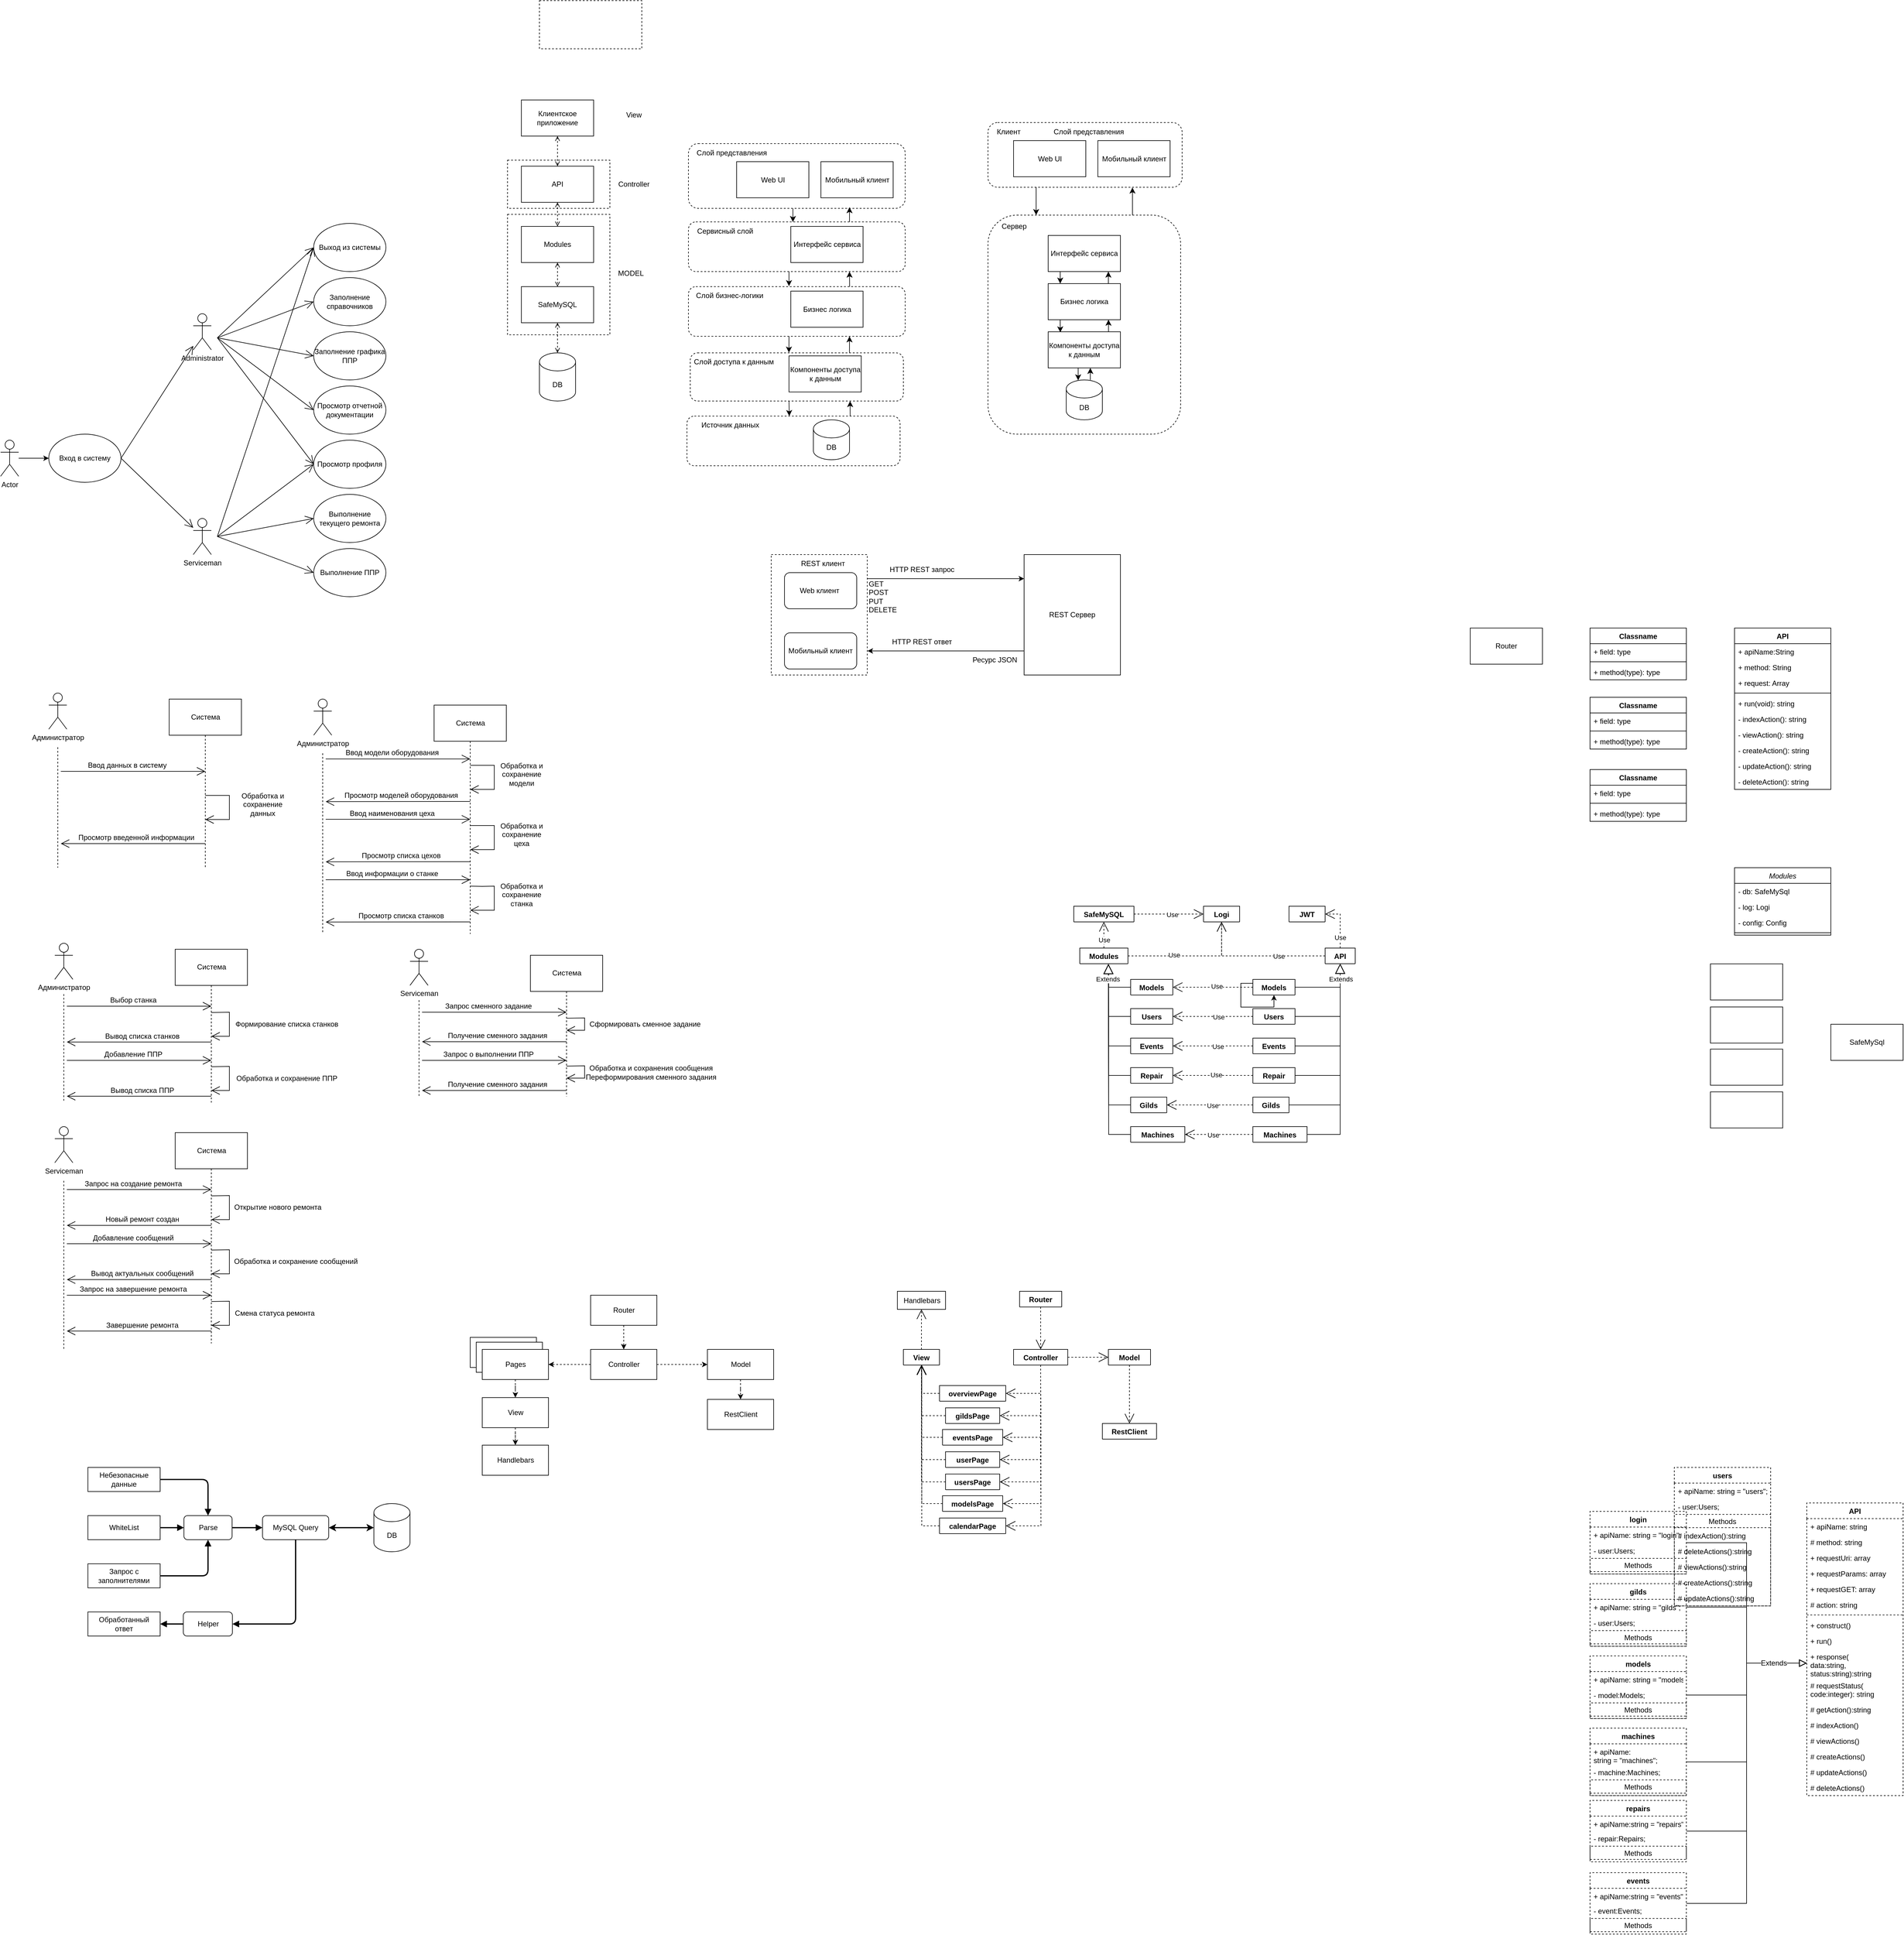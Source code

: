 <mxfile version="17.4.6" type="embed"><diagram id="OTN215DwU_Yfk132fXG-" name="Страница 1"><mxGraphModel dx="650" dy="1585" grid="1" gridSize="10" guides="1" tooltips="1" connect="1" arrows="1" fold="1" page="1" pageScale="1" pageWidth="827" pageHeight="1169" math="0" shadow="0"><root><mxCell id="0"/><mxCell id="1" parent="0"/><mxCell id="523" value="Pages" style="html=1;" parent="1" vertex="1"><mxGeometry x="820" y="1940" width="110" height="50" as="geometry"/></mxCell><mxCell id="522" value="Pages" style="html=1;" parent="1" vertex="1"><mxGeometry x="830" y="1948" width="110" height="50" as="geometry"/></mxCell><mxCell id="212" value="" style="rounded=0;whiteSpace=wrap;html=1;fillColor=none;dashed=1;" parent="1" vertex="1"><mxGeometry x="1320" y="640" width="159.5" height="200" as="geometry"/></mxCell><mxCell id="200" style="edgeStyle=orthogonalEdgeStyle;rounded=0;jumpSize=9;orthogonalLoop=1;jettySize=auto;html=1;entryX=0.744;entryY=1.004;entryDx=0;entryDy=0;startSize=10;endSize=7;entryPerimeter=0;" parent="1" source="189" target="167" edge="1"><mxGeometry relative="1" as="geometry"><Array as="points"><mxPoint x="1920" y="40"/><mxPoint x="1920" y="40"/></Array></mxGeometry></mxCell><mxCell id="189" value="" style="rounded=1;whiteSpace=wrap;html=1;fillColor=none;dashed=1;" parent="1" vertex="1"><mxGeometry x="1680" y="76.25" width="320" height="363.75" as="geometry"/></mxCell><mxCell id="152" value="" style="rounded=1;whiteSpace=wrap;html=1;fillColor=none;dashed=1;" parent="1" vertex="1"><mxGeometry x="1180" y="410" width="354" height="82.5" as="geometry"/></mxCell><mxCell id="150" value="" style="rounded=1;whiteSpace=wrap;html=1;fillColor=none;dashed=1;" parent="1" vertex="1"><mxGeometry x="1185.5" y="305" width="354" height="80" as="geometry"/></mxCell><mxCell id="148" value="" style="rounded=1;whiteSpace=wrap;html=1;fillColor=none;dashed=1;" parent="1" vertex="1"><mxGeometry x="1182.5" y="195" width="360" height="82.5" as="geometry"/></mxCell><mxCell id="146" value="" style="rounded=1;whiteSpace=wrap;html=1;fillColor=none;dashed=1;" parent="1" vertex="1"><mxGeometry x="1182.5" y="-42.5" width="360" height="107.5" as="geometry"/></mxCell><mxCell id="144" value="" style="rounded=1;whiteSpace=wrap;html=1;fillColor=none;dashed=1;" parent="1" vertex="1"><mxGeometry x="1182.5" y="87.5" width="360" height="82.5" as="geometry"/></mxCell><mxCell id="2" value="Administrator" style="shape=umlActor;verticalLabelPosition=bottom;verticalAlign=top;html=1;" parent="1" vertex="1"><mxGeometry x="360" y="240" width="30" height="60" as="geometry"/></mxCell><mxCell id="3" value="Serviceman" style="shape=umlActor;verticalLabelPosition=bottom;verticalAlign=top;html=1;" parent="1" vertex="1"><mxGeometry x="360" y="580" width="30" height="60" as="geometry"/></mxCell><mxCell id="4" value="Вход в систему" style="ellipse;whiteSpace=wrap;html=1;" parent="1" vertex="1"><mxGeometry x="120" y="440" width="120" height="80" as="geometry"/></mxCell><mxCell id="5" value="Выход из системы" style="ellipse;whiteSpace=wrap;html=1;" parent="1" vertex="1"><mxGeometry x="560" y="90" width="120" height="80" as="geometry"/></mxCell><mxCell id="6" value="Просмотр профиля" style="ellipse;whiteSpace=wrap;html=1;" parent="1" vertex="1"><mxGeometry x="560" y="450" width="120" height="80" as="geometry"/></mxCell><mxCell id="7" value="Заполнение справочников" style="ellipse;whiteSpace=wrap;html=1;" parent="1" vertex="1"><mxGeometry x="560" y="180" width="120" height="80" as="geometry"/></mxCell><mxCell id="8" value="Выполнение текущего ремонта" style="ellipse;whiteSpace=wrap;html=1;" parent="1" vertex="1"><mxGeometry x="560" y="540" width="120" height="80" as="geometry"/></mxCell><mxCell id="9" value="Заполнение графика ППР" style="ellipse;whiteSpace=wrap;html=1;" parent="1" vertex="1"><mxGeometry x="560" y="270" width="120" height="80" as="geometry"/></mxCell><mxCell id="10" value="Просмотр отчетной документации" style="ellipse;whiteSpace=wrap;html=1;" parent="1" vertex="1"><mxGeometry x="560" y="360" width="120" height="80" as="geometry"/></mxCell><mxCell id="15" style="edgeStyle=orthogonalEdgeStyle;rounded=0;orthogonalLoop=1;jettySize=auto;html=1;entryX=0;entryY=0.5;entryDx=0;entryDy=0;" parent="1" source="11" target="4" edge="1"><mxGeometry relative="1" as="geometry"/></mxCell><mxCell id="11" value="Actor" style="shape=umlActor;verticalLabelPosition=bottom;verticalAlign=top;html=1;" parent="1" vertex="1"><mxGeometry x="40" y="450" width="30" height="60" as="geometry"/></mxCell><mxCell id="14" value="Выполнение ППР" style="ellipse;whiteSpace=wrap;html=1;" parent="1" vertex="1"><mxGeometry x="560" y="630" width="120" height="80" as="geometry"/></mxCell><mxCell id="19" value="" style="endArrow=open;endFill=1;endSize=12;html=1;rounded=0;strokeColor=default;entryX=0;entryY=0.5;entryDx=0;entryDy=0;" parent="1" target="7" edge="1"><mxGeometry width="160" relative="1" as="geometry"><mxPoint x="400" y="280" as="sourcePoint"/><mxPoint x="520" y="310" as="targetPoint"/></mxGeometry></mxCell><mxCell id="21" value="" style="endArrow=open;endFill=1;endSize=12;html=1;rounded=0;strokeColor=default;exitX=1;exitY=0.5;exitDx=0;exitDy=0;" parent="1" source="4" target="2" edge="1"><mxGeometry width="160" relative="1" as="geometry"><mxPoint x="210" y="470" as="sourcePoint"/><mxPoint x="370" y="470" as="targetPoint"/></mxGeometry></mxCell><mxCell id="22" value="" style="endArrow=open;endFill=1;endSize=12;html=1;rounded=0;strokeColor=default;exitX=1;exitY=0.5;exitDx=0;exitDy=0;" parent="1" source="4" target="3" edge="1"><mxGeometry width="160" relative="1" as="geometry"><mxPoint x="250" y="490" as="sourcePoint"/><mxPoint x="370" y="392.222" as="targetPoint"/></mxGeometry></mxCell><mxCell id="23" value="" style="endArrow=open;endFill=1;endSize=12;html=1;rounded=0;strokeColor=default;entryX=0;entryY=0.5;entryDx=0;entryDy=0;" parent="1" target="9" edge="1"><mxGeometry width="160" relative="1" as="geometry"><mxPoint x="400" y="280" as="sourcePoint"/><mxPoint x="570" y="170" as="targetPoint"/></mxGeometry></mxCell><mxCell id="24" value="" style="endArrow=open;endFill=1;endSize=12;html=1;rounded=0;strokeColor=default;entryX=0;entryY=0.5;entryDx=0;entryDy=0;" parent="1" target="10" edge="1"><mxGeometry width="160" relative="1" as="geometry"><mxPoint x="400" y="280" as="sourcePoint"/><mxPoint x="570" y="290" as="targetPoint"/></mxGeometry></mxCell><mxCell id="25" value="" style="endArrow=open;endFill=1;endSize=12;html=1;rounded=0;strokeColor=default;entryX=0;entryY=0.5;entryDx=0;entryDy=0;" parent="1" target="6" edge="1"><mxGeometry width="160" relative="1" as="geometry"><mxPoint x="400" y="280" as="sourcePoint"/><mxPoint x="570" y="410" as="targetPoint"/></mxGeometry></mxCell><mxCell id="26" value="" style="endArrow=open;endFill=1;endSize=12;html=1;rounded=0;strokeColor=default;" parent="1" edge="1"><mxGeometry width="160" relative="1" as="geometry"><mxPoint x="400" y="610" as="sourcePoint"/><mxPoint x="560" y="490" as="targetPoint"/></mxGeometry></mxCell><mxCell id="27" value="" style="endArrow=open;endFill=1;endSize=12;html=1;rounded=0;strokeColor=default;entryX=0;entryY=0.5;entryDx=0;entryDy=0;" parent="1" target="8" edge="1"><mxGeometry width="160" relative="1" as="geometry"><mxPoint x="400" y="610" as="sourcePoint"/><mxPoint x="570" y="530" as="targetPoint"/></mxGeometry></mxCell><mxCell id="28" value="" style="endArrow=open;endFill=1;endSize=12;html=1;rounded=0;strokeColor=default;entryX=0;entryY=0.5;entryDx=0;entryDy=0;" parent="1" target="14" edge="1"><mxGeometry width="160" relative="1" as="geometry"><mxPoint x="400" y="610" as="sourcePoint"/><mxPoint x="570" y="650" as="targetPoint"/></mxGeometry></mxCell><mxCell id="29" value="" style="endArrow=open;endFill=1;endSize=12;html=1;rounded=0;strokeColor=default;entryX=0;entryY=0.5;entryDx=0;entryDy=0;" parent="1" target="5" edge="1"><mxGeometry width="160" relative="1" as="geometry"><mxPoint x="400" y="280" as="sourcePoint"/><mxPoint x="570" y="170" as="targetPoint"/></mxGeometry></mxCell><mxCell id="30" value="" style="endArrow=open;endFill=1;endSize=12;html=1;rounded=0;strokeColor=default;" parent="1" edge="1"><mxGeometry width="160" relative="1" as="geometry"><mxPoint x="400" y="610" as="sourcePoint"/><mxPoint x="560" y="130" as="targetPoint"/></mxGeometry></mxCell><mxCell id="33" style="edgeStyle=orthogonalEdgeStyle;rounded=0;orthogonalLoop=1;jettySize=auto;html=1;strokeColor=default;endArrow=none;endFill=0;dashed=1;" parent="1" edge="1"><mxGeometry relative="1" as="geometry"><mxPoint x="135" y="1160" as="targetPoint"/><mxPoint x="135" y="960" as="sourcePoint"/></mxGeometry></mxCell><mxCell id="31" value="Администратор" style="shape=umlActor;verticalLabelPosition=bottom;verticalAlign=top;html=1;" parent="1" vertex="1"><mxGeometry x="120" y="870" width="30" height="60" as="geometry"/></mxCell><mxCell id="34" style="edgeStyle=orthogonalEdgeStyle;rounded=0;orthogonalLoop=1;jettySize=auto;html=1;dashed=1;endArrow=none;endFill=0;strokeColor=default;" parent="1" source="32" edge="1"><mxGeometry relative="1" as="geometry"><mxPoint x="380" y="1160" as="targetPoint"/></mxGeometry></mxCell><mxCell id="32" value="Система" style="html=1;" parent="1" vertex="1"><mxGeometry x="320" y="880" width="120" height="60" as="geometry"/></mxCell><mxCell id="35" value="" style="endArrow=open;endFill=1;endSize=12;html=1;rounded=0;strokeColor=default;" parent="1" edge="1"><mxGeometry width="160" relative="1" as="geometry"><mxPoint x="140" y="1000" as="sourcePoint"/><mxPoint x="380" y="1000" as="targetPoint"/></mxGeometry></mxCell><mxCell id="36" value="" style="endArrow=open;endFill=1;endSize=12;html=1;rounded=0;strokeColor=default;" parent="1" edge="1"><mxGeometry width="160" relative="1" as="geometry"><mxPoint x="380" y="1040" as="sourcePoint"/><mxPoint x="380" y="1080" as="targetPoint"/><Array as="points"><mxPoint x="420" y="1040"/><mxPoint x="420" y="1080"/></Array></mxGeometry></mxCell><mxCell id="37" value="" style="endArrow=open;endFill=1;endSize=12;html=1;rounded=0;strokeColor=default;" parent="1" edge="1"><mxGeometry width="160" relative="1" as="geometry"><mxPoint x="380" y="1120" as="sourcePoint"/><mxPoint x="140" y="1120" as="targetPoint"/></mxGeometry></mxCell><mxCell id="38" value="Ввод данных в систему" style="text;html=1;align=center;verticalAlign=middle;resizable=0;points=[];autosize=1;strokeColor=none;fillColor=none;" parent="1" vertex="1"><mxGeometry x="175" y="980" width="150" height="20" as="geometry"/></mxCell><mxCell id="39" value="Обработка и&lt;br&gt;сохранение &lt;br&gt;данных" style="text;html=1;align=center;verticalAlign=middle;resizable=0;points=[];autosize=1;strokeColor=none;fillColor=none;" parent="1" vertex="1"><mxGeometry x="430" y="1030" width="90" height="50" as="geometry"/></mxCell><mxCell id="41" value="Просмотр введенной информации" style="text;html=1;align=center;verticalAlign=middle;resizable=0;points=[];autosize=1;strokeColor=none;fillColor=none;" parent="1" vertex="1"><mxGeometry x="160" y="1100" width="210" height="20" as="geometry"/></mxCell><mxCell id="42" style="edgeStyle=orthogonalEdgeStyle;rounded=0;orthogonalLoop=1;jettySize=auto;html=1;strokeColor=default;endArrow=none;endFill=0;dashed=1;" parent="1" edge="1"><mxGeometry relative="1" as="geometry"><mxPoint x="575" y="1270" as="targetPoint"/><mxPoint x="575" y="970" as="sourcePoint"/></mxGeometry></mxCell><mxCell id="43" value="Администратор" style="shape=umlActor;verticalLabelPosition=bottom;verticalAlign=top;html=1;" parent="1" vertex="1"><mxGeometry x="560" y="880" width="30" height="60" as="geometry"/></mxCell><mxCell id="44" style="edgeStyle=orthogonalEdgeStyle;rounded=0;orthogonalLoop=1;jettySize=auto;html=1;dashed=1;endArrow=none;endFill=0;strokeColor=default;" parent="1" source="45" edge="1"><mxGeometry relative="1" as="geometry"><mxPoint x="820" y="1270" as="targetPoint"/></mxGeometry></mxCell><mxCell id="45" value="Система" style="html=1;" parent="1" vertex="1"><mxGeometry x="760" y="890" width="120" height="60" as="geometry"/></mxCell><mxCell id="46" value="" style="endArrow=open;endFill=1;endSize=12;html=1;rounded=0;strokeColor=default;" parent="1" edge="1"><mxGeometry width="160" relative="1" as="geometry"><mxPoint x="580" y="979.39" as="sourcePoint"/><mxPoint x="820" y="979.39" as="targetPoint"/></mxGeometry></mxCell><mxCell id="47" value="" style="endArrow=open;endFill=1;endSize=12;html=1;rounded=0;strokeColor=default;" parent="1" edge="1"><mxGeometry width="160" relative="1" as="geometry"><mxPoint x="820" y="990" as="sourcePoint"/><mxPoint x="820" y="1030" as="targetPoint"/><Array as="points"><mxPoint x="860" y="990"/><mxPoint x="860" y="1030"/></Array></mxGeometry></mxCell><mxCell id="48" value="" style="endArrow=open;endFill=1;endSize=12;html=1;rounded=0;strokeColor=default;" parent="1" edge="1"><mxGeometry width="160" relative="1" as="geometry"><mxPoint x="820" y="1050.0" as="sourcePoint"/><mxPoint x="580" y="1050.3" as="targetPoint"/></mxGeometry></mxCell><mxCell id="49" value="Ввод модели оборудования" style="text;html=1;align=center;verticalAlign=middle;resizable=0;points=[];autosize=1;strokeColor=none;fillColor=none;" parent="1" vertex="1"><mxGeometry x="605" y="959.39" width="170" height="20" as="geometry"/></mxCell><mxCell id="50" value="Обработка и&lt;br&gt;сохранение &lt;br&gt;модели" style="text;html=1;align=center;verticalAlign=middle;resizable=0;points=[];autosize=1;strokeColor=none;fillColor=none;" parent="1" vertex="1"><mxGeometry x="860" y="980" width="90" height="50" as="geometry"/></mxCell><mxCell id="51" value="Просмотр моделей оборудования" style="text;html=1;align=center;verticalAlign=middle;resizable=0;points=[];autosize=1;strokeColor=none;fillColor=none;" parent="1" vertex="1"><mxGeometry x="605" y="1030.0" width="200" height="20" as="geometry"/></mxCell><mxCell id="52" value="" style="endArrow=open;endFill=1;endSize=12;html=1;rounded=0;strokeColor=default;" parent="1" edge="1"><mxGeometry width="160" relative="1" as="geometry"><mxPoint x="580" y="1079.65" as="sourcePoint"/><mxPoint x="820" y="1079.65" as="targetPoint"/></mxGeometry></mxCell><mxCell id="53" value="" style="endArrow=open;endFill=1;endSize=12;html=1;rounded=0;strokeColor=default;" parent="1" edge="1"><mxGeometry width="160" relative="1" as="geometry"><mxPoint x="820" y="1090" as="sourcePoint"/><mxPoint x="820" y="1130" as="targetPoint"/><Array as="points"><mxPoint x="860" y="1090"/><mxPoint x="860" y="1130"/></Array></mxGeometry></mxCell><mxCell id="54" value="" style="endArrow=open;endFill=1;endSize=12;html=1;rounded=0;strokeColor=default;" parent="1" edge="1"><mxGeometry width="160" relative="1" as="geometry"><mxPoint x="820" y="1150" as="sourcePoint"/><mxPoint x="580" y="1150.3" as="targetPoint"/></mxGeometry></mxCell><mxCell id="55" value="Ввод наименования цеха" style="text;html=1;align=center;verticalAlign=middle;resizable=0;points=[];autosize=1;strokeColor=none;fillColor=none;" parent="1" vertex="1"><mxGeometry x="610" y="1059.65" width="160" height="20" as="geometry"/></mxCell><mxCell id="56" value="Обработка и&lt;br&gt;сохранение &lt;br&gt;цеха" style="text;html=1;align=center;verticalAlign=middle;resizable=0;points=[];autosize=1;strokeColor=none;fillColor=none;" parent="1" vertex="1"><mxGeometry x="860" y="1079.65" width="90" height="50" as="geometry"/></mxCell><mxCell id="57" value="Просмотр списка цехов" style="text;html=1;align=center;verticalAlign=middle;resizable=0;points=[];autosize=1;strokeColor=none;fillColor=none;" parent="1" vertex="1"><mxGeometry x="630" y="1130" width="150" height="20" as="geometry"/></mxCell><mxCell id="58" value="" style="endArrow=open;endFill=1;endSize=12;html=1;rounded=0;strokeColor=default;" parent="1" edge="1"><mxGeometry width="160" relative="1" as="geometry"><mxPoint x="580" y="1180" as="sourcePoint"/><mxPoint x="820" y="1180" as="targetPoint"/></mxGeometry></mxCell><mxCell id="59" value="" style="endArrow=open;endFill=1;endSize=12;html=1;rounded=0;strokeColor=default;" parent="1" edge="1"><mxGeometry width="160" relative="1" as="geometry"><mxPoint x="820" y="1190.61" as="sourcePoint"/><mxPoint x="820" y="1230.61" as="targetPoint"/><Array as="points"><mxPoint x="840" y="1191"/><mxPoint x="860" y="1190.61"/><mxPoint x="860" y="1230.61"/></Array></mxGeometry></mxCell><mxCell id="60" value="" style="endArrow=open;endFill=1;endSize=12;html=1;rounded=0;strokeColor=default;" parent="1" edge="1"><mxGeometry width="160" relative="1" as="geometry"><mxPoint x="820" y="1250" as="sourcePoint"/><mxPoint x="580" y="1250.3" as="targetPoint"/></mxGeometry></mxCell><mxCell id="61" value="Ввод информации о станке" style="text;html=1;align=center;verticalAlign=middle;resizable=0;points=[];autosize=1;strokeColor=none;fillColor=none;" parent="1" vertex="1"><mxGeometry x="605" y="1160" width="170" height="20" as="geometry"/></mxCell><mxCell id="62" value="Обработка и&lt;br&gt;сохранение &lt;br&gt;станка" style="text;html=1;align=center;verticalAlign=middle;resizable=0;points=[];autosize=1;strokeColor=none;fillColor=none;" parent="1" vertex="1"><mxGeometry x="860" y="1180.0" width="90" height="50" as="geometry"/></mxCell><mxCell id="63" value="Просмотр списка станков" style="text;html=1;align=center;verticalAlign=middle;resizable=0;points=[];autosize=1;strokeColor=none;fillColor=none;" parent="1" vertex="1"><mxGeometry x="625" y="1230" width="160" height="20" as="geometry"/></mxCell><mxCell id="64" style="edgeStyle=orthogonalEdgeStyle;rounded=0;orthogonalLoop=1;jettySize=auto;html=1;strokeColor=default;endArrow=none;endFill=0;dashed=1;" parent="1" edge="1"><mxGeometry relative="1" as="geometry"><mxPoint x="145" y="1550" as="targetPoint"/><mxPoint x="145" y="1370" as="sourcePoint"/></mxGeometry></mxCell><mxCell id="65" value="Администратор" style="shape=umlActor;verticalLabelPosition=bottom;verticalAlign=top;html=1;" parent="1" vertex="1"><mxGeometry x="130" y="1285.46" width="30" height="60" as="geometry"/></mxCell><mxCell id="66" style="edgeStyle=orthogonalEdgeStyle;rounded=0;orthogonalLoop=1;jettySize=auto;html=1;dashed=1;endArrow=none;endFill=0;strokeColor=default;" parent="1" source="67" edge="1"><mxGeometry relative="1" as="geometry"><mxPoint x="390" y="1550" as="targetPoint"/></mxGeometry></mxCell><mxCell id="67" value="Система" style="html=1;" parent="1" vertex="1"><mxGeometry x="330" y="1295.46" width="120" height="60" as="geometry"/></mxCell><mxCell id="68" value="" style="endArrow=open;endFill=1;endSize=12;html=1;rounded=0;strokeColor=default;" parent="1" edge="1"><mxGeometry width="160" relative="1" as="geometry"><mxPoint x="150" y="1390" as="sourcePoint"/><mxPoint x="390" y="1390" as="targetPoint"/></mxGeometry></mxCell><mxCell id="69" value="" style="endArrow=open;endFill=1;endSize=12;html=1;rounded=0;strokeColor=default;" parent="1" edge="1"><mxGeometry width="160" relative="1" as="geometry"><mxPoint x="390" y="1400.46" as="sourcePoint"/><mxPoint x="390" y="1440" as="targetPoint"/><Array as="points"><mxPoint x="420" y="1400"/><mxPoint x="420" y="1440"/></Array></mxGeometry></mxCell><mxCell id="70" value="" style="endArrow=open;endFill=1;endSize=12;html=1;rounded=0;strokeColor=default;" parent="1" edge="1"><mxGeometry width="160" relative="1" as="geometry"><mxPoint x="390" y="1449.5" as="sourcePoint"/><mxPoint x="150" y="1449.5" as="targetPoint"/></mxGeometry></mxCell><mxCell id="71" value="Выбор станка" style="text;html=1;align=center;verticalAlign=middle;resizable=0;points=[];autosize=1;strokeColor=none;fillColor=none;" parent="1" vertex="1"><mxGeometry x="215" y="1370" width="90" height="20" as="geometry"/></mxCell><mxCell id="72" value="Формирование списка станков" style="text;html=1;align=center;verticalAlign=middle;resizable=0;points=[];autosize=1;strokeColor=none;fillColor=none;" parent="1" vertex="1"><mxGeometry x="420" y="1409.5" width="190" height="20" as="geometry"/></mxCell><mxCell id="73" value="Вывод списка станков" style="text;html=1;align=center;verticalAlign=middle;resizable=0;points=[];autosize=1;strokeColor=none;fillColor=none;" parent="1" vertex="1"><mxGeometry x="205" y="1429.5" width="140" height="20" as="geometry"/></mxCell><mxCell id="74" value="" style="endArrow=open;endFill=1;endSize=12;html=1;rounded=0;strokeColor=default;" parent="1" edge="1"><mxGeometry width="160" relative="1" as="geometry"><mxPoint x="150" y="1480" as="sourcePoint"/><mxPoint x="390" y="1480" as="targetPoint"/></mxGeometry></mxCell><mxCell id="75" value="Добавление ППР" style="text;html=1;align=center;verticalAlign=middle;resizable=0;points=[];autosize=1;strokeColor=none;fillColor=none;" parent="1" vertex="1"><mxGeometry x="205" y="1460" width="110" height="20" as="geometry"/></mxCell><mxCell id="76" value="" style="endArrow=open;endFill=1;endSize=12;html=1;rounded=0;strokeColor=default;" parent="1" edge="1"><mxGeometry width="160" relative="1" as="geometry"><mxPoint x="390" y="1490.46" as="sourcePoint"/><mxPoint x="390" y="1530" as="targetPoint"/><Array as="points"><mxPoint x="420" y="1490"/><mxPoint x="420" y="1530"/></Array></mxGeometry></mxCell><mxCell id="77" value="Обработка и сохранение ППР" style="text;html=1;align=center;verticalAlign=middle;resizable=0;points=[];autosize=1;strokeColor=none;fillColor=none;" parent="1" vertex="1"><mxGeometry x="425" y="1499.5" width="180" height="20" as="geometry"/></mxCell><mxCell id="78" value="" style="endArrow=open;endFill=1;endSize=12;html=1;rounded=0;strokeColor=default;" parent="1" edge="1"><mxGeometry width="160" relative="1" as="geometry"><mxPoint x="390" y="1539.5" as="sourcePoint"/><mxPoint x="150" y="1539.5" as="targetPoint"/></mxGeometry></mxCell><mxCell id="79" value="Вывод списка ППР" style="text;html=1;align=center;verticalAlign=middle;resizable=0;points=[];autosize=1;strokeColor=none;fillColor=none;" parent="1" vertex="1"><mxGeometry x="215" y="1519.5" width="120" height="20" as="geometry"/></mxCell><mxCell id="80" style="edgeStyle=orthogonalEdgeStyle;rounded=0;orthogonalLoop=1;jettySize=auto;html=1;strokeColor=default;endArrow=none;endFill=0;dashed=1;" parent="1" edge="1"><mxGeometry relative="1" as="geometry"><mxPoint x="145" y="1960" as="targetPoint"/><mxPoint x="145" y="1680" as="sourcePoint"/></mxGeometry></mxCell><mxCell id="81" value="Serviceman" style="shape=umlActor;verticalLabelPosition=bottom;verticalAlign=top;html=1;" parent="1" vertex="1"><mxGeometry x="130" y="1590" width="30" height="60" as="geometry"/></mxCell><mxCell id="82" style="edgeStyle=orthogonalEdgeStyle;rounded=0;orthogonalLoop=1;jettySize=auto;html=1;dashed=1;endArrow=none;endFill=0;strokeColor=default;" parent="1" source="83" edge="1"><mxGeometry relative="1" as="geometry"><mxPoint x="390" y="1950" as="targetPoint"/></mxGeometry></mxCell><mxCell id="83" value="Система" style="html=1;" parent="1" vertex="1"><mxGeometry x="330" y="1600" width="120" height="60" as="geometry"/></mxCell><mxCell id="84" value="" style="endArrow=open;endFill=1;endSize=12;html=1;rounded=0;strokeColor=default;" parent="1" edge="1"><mxGeometry width="160" relative="1" as="geometry"><mxPoint x="150" y="1694.54" as="sourcePoint"/><mxPoint x="390" y="1694.54" as="targetPoint"/></mxGeometry></mxCell><mxCell id="85" value="" style="endArrow=open;endFill=1;endSize=12;html=1;rounded=0;strokeColor=default;" parent="1" edge="1"><mxGeometry width="160" relative="1" as="geometry"><mxPoint x="390" y="1705" as="sourcePoint"/><mxPoint x="390" y="1744.54" as="targetPoint"/><Array as="points"><mxPoint x="420" y="1704.54"/><mxPoint x="420" y="1744.54"/></Array></mxGeometry></mxCell><mxCell id="86" value="" style="endArrow=open;endFill=1;endSize=12;html=1;rounded=0;strokeColor=default;" parent="1" edge="1"><mxGeometry width="160" relative="1" as="geometry"><mxPoint x="390" y="1754.04" as="sourcePoint"/><mxPoint x="150" y="1754.04" as="targetPoint"/></mxGeometry></mxCell><mxCell id="87" value="Запрос на создание ремонта" style="text;html=1;align=center;verticalAlign=middle;resizable=0;points=[];autosize=1;strokeColor=none;fillColor=none;" parent="1" vertex="1"><mxGeometry x="170" y="1674.54" width="180" height="20" as="geometry"/></mxCell><mxCell id="88" value="Открытие нового ремонта" style="text;html=1;align=center;verticalAlign=middle;resizable=0;points=[];autosize=1;strokeColor=none;fillColor=none;" parent="1" vertex="1"><mxGeometry x="420" y="1714.04" width="160" height="20" as="geometry"/></mxCell><mxCell id="89" value="Новый ремонт создан" style="text;html=1;align=center;verticalAlign=middle;resizable=0;points=[];autosize=1;strokeColor=none;fillColor=none;" parent="1" vertex="1"><mxGeometry x="205" y="1734.04" width="140" height="20" as="geometry"/></mxCell><mxCell id="90" value="" style="endArrow=open;endFill=1;endSize=12;html=1;rounded=0;strokeColor=default;" parent="1" edge="1"><mxGeometry width="160" relative="1" as="geometry"><mxPoint x="150" y="1784.54" as="sourcePoint"/><mxPoint x="390" y="1784.54" as="targetPoint"/></mxGeometry></mxCell><mxCell id="91" value="Добавление сообщений" style="text;html=1;align=center;verticalAlign=middle;resizable=0;points=[];autosize=1;strokeColor=none;fillColor=none;" parent="1" vertex="1"><mxGeometry x="185" y="1764.54" width="150" height="20" as="geometry"/></mxCell><mxCell id="92" value="" style="endArrow=open;endFill=1;endSize=12;html=1;rounded=0;strokeColor=default;" parent="1" edge="1"><mxGeometry width="160" relative="1" as="geometry"><mxPoint x="390" y="1795" as="sourcePoint"/><mxPoint x="390" y="1834.54" as="targetPoint"/><Array as="points"><mxPoint x="420" y="1794.54"/><mxPoint x="420" y="1834.54"/></Array></mxGeometry></mxCell><mxCell id="93" value="Обработка и сохранение сообщений" style="text;html=1;align=center;verticalAlign=middle;resizable=0;points=[];autosize=1;strokeColor=none;fillColor=none;" parent="1" vertex="1"><mxGeometry x="420" y="1804.04" width="220" height="20" as="geometry"/></mxCell><mxCell id="94" value="" style="endArrow=open;endFill=1;endSize=12;html=1;rounded=0;strokeColor=default;" parent="1" edge="1"><mxGeometry width="160" relative="1" as="geometry"><mxPoint x="390" y="1844.04" as="sourcePoint"/><mxPoint x="150" y="1844.04" as="targetPoint"/></mxGeometry></mxCell><mxCell id="95" value="Вывод актуальных сообщений" style="text;html=1;align=center;verticalAlign=middle;resizable=0;points=[];autosize=1;strokeColor=none;fillColor=none;" parent="1" vertex="1"><mxGeometry x="180" y="1824.04" width="190" height="20" as="geometry"/></mxCell><mxCell id="96" value="" style="endArrow=open;endFill=1;endSize=12;html=1;rounded=0;strokeColor=default;" parent="1" edge="1"><mxGeometry width="160" relative="1" as="geometry"><mxPoint x="150" y="1870" as="sourcePoint"/><mxPoint x="390" y="1870" as="targetPoint"/></mxGeometry></mxCell><mxCell id="97" value="Запрос на завершение ремонта" style="text;html=1;align=center;verticalAlign=middle;resizable=0;points=[];autosize=1;strokeColor=none;fillColor=none;" parent="1" vertex="1"><mxGeometry x="165" y="1850" width="190" height="20" as="geometry"/></mxCell><mxCell id="98" value="" style="endArrow=open;endFill=1;endSize=12;html=1;rounded=0;strokeColor=default;" parent="1" edge="1"><mxGeometry width="160" relative="1" as="geometry"><mxPoint x="390" y="1880.46" as="sourcePoint"/><mxPoint x="390" y="1920" as="targetPoint"/><Array as="points"><mxPoint x="420" y="1880"/><mxPoint x="420" y="1920"/></Array></mxGeometry></mxCell><mxCell id="99" value="Смена статуса ремонта" style="text;html=1;align=center;verticalAlign=middle;resizable=0;points=[];autosize=1;strokeColor=none;fillColor=none;" parent="1" vertex="1"><mxGeometry x="420" y="1889.5" width="150" height="20" as="geometry"/></mxCell><mxCell id="100" value="" style="endArrow=open;endFill=1;endSize=12;html=1;rounded=0;strokeColor=default;" parent="1" edge="1"><mxGeometry width="160" relative="1" as="geometry"><mxPoint x="390" y="1929.5" as="sourcePoint"/><mxPoint x="150" y="1929.5" as="targetPoint"/></mxGeometry></mxCell><mxCell id="101" value="Завершение ремонта" style="text;html=1;align=center;verticalAlign=middle;resizable=0;points=[];autosize=1;strokeColor=none;fillColor=none;" parent="1" vertex="1"><mxGeometry x="205" y="1909.5" width="140" height="20" as="geometry"/></mxCell><mxCell id="102" style="edgeStyle=orthogonalEdgeStyle;rounded=0;orthogonalLoop=1;jettySize=auto;html=1;strokeColor=default;endArrow=none;endFill=0;dashed=1;" parent="1" edge="1"><mxGeometry relative="1" as="geometry"><mxPoint x="735" y="1540" as="targetPoint"/><mxPoint x="735" y="1380" as="sourcePoint"/></mxGeometry></mxCell><mxCell id="103" value="Serviceman" style="shape=umlActor;verticalLabelPosition=bottom;verticalAlign=top;html=1;" parent="1" vertex="1"><mxGeometry x="720" y="1295.46" width="30" height="60" as="geometry"/></mxCell><mxCell id="104" style="edgeStyle=orthogonalEdgeStyle;rounded=0;orthogonalLoop=1;jettySize=auto;html=1;dashed=1;endArrow=none;endFill=0;strokeColor=default;" parent="1" source="105" edge="1"><mxGeometry relative="1" as="geometry"><mxPoint x="980" y="1540" as="targetPoint"/></mxGeometry></mxCell><mxCell id="105" value="Система" style="html=1;" parent="1" vertex="1"><mxGeometry x="920" y="1305.46" width="120" height="60" as="geometry"/></mxCell><mxCell id="106" value="" style="endArrow=open;endFill=1;endSize=12;html=1;rounded=0;strokeColor=default;" parent="1" edge="1"><mxGeometry width="160" relative="1" as="geometry"><mxPoint x="740" y="1400" as="sourcePoint"/><mxPoint x="980" y="1400" as="targetPoint"/></mxGeometry></mxCell><mxCell id="107" value="" style="endArrow=open;endFill=1;endSize=12;html=1;rounded=0;strokeColor=default;" parent="1" edge="1"><mxGeometry width="160" relative="1" as="geometry"><mxPoint x="980" y="1409.96" as="sourcePoint"/><mxPoint x="980" y="1430" as="targetPoint"/><Array as="points"><mxPoint x="1010" y="1409.5"/><mxPoint x="1010" y="1430"/></Array></mxGeometry></mxCell><mxCell id="117" value="Сформировать сменное задание" style="edgeLabel;html=1;align=center;verticalAlign=middle;resizable=0;points=[];fontSize=12;" parent="107" vertex="1" connectable="0"><mxGeometry x="-0.196" y="3" relative="1" as="geometry"><mxPoint x="97" y="8" as="offset"/></mxGeometry></mxCell><mxCell id="108" value="" style="endArrow=open;endFill=1;endSize=12;html=1;rounded=0;strokeColor=default;" parent="1" edge="1"><mxGeometry width="160" relative="1" as="geometry"><mxPoint x="980" y="1448.94" as="sourcePoint"/><mxPoint x="740" y="1448.94" as="targetPoint"/></mxGeometry></mxCell><mxCell id="109" value="Запрос сменного задание" style="text;html=1;align=center;verticalAlign=middle;resizable=0;points=[];autosize=1;strokeColor=none;fillColor=none;" parent="1" vertex="1"><mxGeometry x="770" y="1380" width="160" height="20" as="geometry"/></mxCell><mxCell id="110" value="Получение сменного задания" style="text;html=1;align=center;verticalAlign=middle;resizable=0;points=[];autosize=1;strokeColor=none;fillColor=none;" parent="1" vertex="1"><mxGeometry x="775" y="1428.94" width="180" height="20" as="geometry"/></mxCell><mxCell id="111" value="" style="endArrow=open;endFill=1;endSize=12;html=1;rounded=0;strokeColor=default;" parent="1" edge="1"><mxGeometry width="160" relative="1" as="geometry"><mxPoint x="740" y="1480" as="sourcePoint"/><mxPoint x="980" y="1480" as="targetPoint"/></mxGeometry></mxCell><mxCell id="112" value="Запрос о выполнении ППР" style="text;html=1;align=center;verticalAlign=middle;resizable=0;points=[];autosize=1;strokeColor=none;fillColor=none;" parent="1" vertex="1"><mxGeometry x="765" y="1460" width="170" height="20" as="geometry"/></mxCell><mxCell id="115" value="" style="endArrow=open;endFill=1;endSize=12;html=1;rounded=0;strokeColor=default;" parent="1" edge="1"><mxGeometry width="160" relative="1" as="geometry"><mxPoint x="980" y="1530" as="sourcePoint"/><mxPoint x="740" y="1530" as="targetPoint"/></mxGeometry></mxCell><mxCell id="116" value="Получение сменного задания" style="text;html=1;align=center;verticalAlign=middle;resizable=0;points=[];autosize=1;strokeColor=none;fillColor=none;" parent="1" vertex="1"><mxGeometry x="775" y="1510" width="180" height="20" as="geometry"/></mxCell><mxCell id="118" value="" style="endArrow=open;endFill=1;endSize=12;html=1;rounded=0;strokeColor=default;" parent="1" edge="1"><mxGeometry width="160" relative="1" as="geometry"><mxPoint x="980" y="1489.46" as="sourcePoint"/><mxPoint x="980" y="1509.5" as="targetPoint"/><Array as="points"><mxPoint x="1010" y="1489"/><mxPoint x="1010" y="1509.5"/></Array></mxGeometry></mxCell><mxCell id="119" value="Обработка и сохранения сообщения&lt;br&gt;Переформирования сменного задания" style="edgeLabel;html=1;align=center;verticalAlign=middle;resizable=0;points=[];fontSize=12;" parent="118" vertex="1" connectable="0"><mxGeometry x="-0.196" y="3" relative="1" as="geometry"><mxPoint x="107" y="8" as="offset"/></mxGeometry></mxCell><mxCell id="120" value="" style="rounded=0;whiteSpace=wrap;html=1;dashed=1;fillColor=none;" parent="1" vertex="1"><mxGeometry x="882" y="-15" width="170" height="80" as="geometry"/></mxCell><mxCell id="121" value="DB" style="shape=cylinder3;whiteSpace=wrap;html=1;boundedLbl=1;backgroundOutline=1;size=15;" parent="1" vertex="1"><mxGeometry x="935" y="305" width="60" height="80" as="geometry"/></mxCell><mxCell id="122" style="edgeStyle=orthogonalEdgeStyle;rounded=0;orthogonalLoop=1;jettySize=auto;html=1;entryX=0.5;entryY=0;entryDx=0;entryDy=0;entryPerimeter=0;dashed=1;endArrow=open;endFill=0;startArrow=open;startFill=0;exitX=0.5;exitY=1;exitDx=0;exitDy=0;" parent="1" source="123" target="121" edge="1"><mxGeometry relative="1" as="geometry"><Array as="points"><mxPoint x="965" y="305"/><mxPoint x="965" y="305"/></Array></mxGeometry></mxCell><mxCell id="123" value="SafeMySQL" style="rounded=0;whiteSpace=wrap;html=1;" parent="1" vertex="1"><mxGeometry x="905" y="195" width="120" height="60" as="geometry"/></mxCell><mxCell id="124" style="edgeStyle=orthogonalEdgeStyle;rounded=0;orthogonalLoop=1;jettySize=auto;html=1;entryX=0.5;entryY=0;entryDx=0;entryDy=0;startArrow=open;startFill=0;dashed=1;endArrow=open;endFill=0;" parent="1" source="125" target="123" edge="1"><mxGeometry relative="1" as="geometry"/></mxCell><mxCell id="125" value="Modules" style="rounded=0;whiteSpace=wrap;html=1;" parent="1" vertex="1"><mxGeometry x="905" y="95" width="120" height="60" as="geometry"/></mxCell><mxCell id="126" style="edgeStyle=orthogonalEdgeStyle;rounded=0;orthogonalLoop=1;jettySize=auto;html=1;entryX=0.5;entryY=0;entryDx=0;entryDy=0;dashed=1;startArrow=open;startFill=0;endArrow=open;endFill=0;" parent="1" source="127" target="125" edge="1"><mxGeometry relative="1" as="geometry"/></mxCell><mxCell id="127" value="API" style="rounded=0;whiteSpace=wrap;html=1;" parent="1" vertex="1"><mxGeometry x="905" y="-5" width="120" height="60" as="geometry"/></mxCell><mxCell id="128" value="" style="rounded=0;whiteSpace=wrap;html=1;fillColor=none;dashed=1;" parent="1" vertex="1"><mxGeometry x="882" y="75" width="170" height="200" as="geometry"/></mxCell><mxCell id="129" value="MODEL" style="text;html=1;strokeColor=none;fillColor=none;align=center;verticalAlign=middle;whiteSpace=wrap;rounded=0;dashed=1;" parent="1" vertex="1"><mxGeometry x="1062" y="155" width="50" height="35" as="geometry"/></mxCell><mxCell id="130" value="Controller" style="text;html=1;strokeColor=none;fillColor=none;align=center;verticalAlign=middle;whiteSpace=wrap;rounded=0;dashed=1;" parent="1" vertex="1"><mxGeometry x="1062" y="10" width="60" height="30" as="geometry"/></mxCell><mxCell id="131" style="edgeStyle=orthogonalEdgeStyle;rounded=0;orthogonalLoop=1;jettySize=auto;html=1;entryX=0.5;entryY=0;entryDx=0;entryDy=0;dashed=1;startArrow=open;startFill=0;endArrow=open;endFill=0;" parent="1" source="132" target="127" edge="1"><mxGeometry relative="1" as="geometry"/></mxCell><mxCell id="132" value="Клиентское приложение" style="rounded=0;whiteSpace=wrap;html=1;" parent="1" vertex="1"><mxGeometry x="905" y="-115" width="120" height="60" as="geometry"/></mxCell><mxCell id="133" value="" style="rounded=0;whiteSpace=wrap;html=1;dashed=1;fillColor=none;" parent="1" vertex="1"><mxGeometry x="935" y="-280" width="170" height="80" as="geometry"/></mxCell><mxCell id="134" value="View" style="text;html=1;strokeColor=none;fillColor=none;align=center;verticalAlign=middle;whiteSpace=wrap;rounded=0;dashed=1;" parent="1" vertex="1"><mxGeometry x="1062" y="-105" width="60" height="30" as="geometry"/></mxCell><mxCell id="138" value="Web UI" style="rounded=0;whiteSpace=wrap;html=1;" parent="1" vertex="1"><mxGeometry x="1262.5" y="-12.5" width="120" height="60" as="geometry"/></mxCell><mxCell id="139" value="Мобильный клиент" style="rounded=0;whiteSpace=wrap;html=1;" parent="1" vertex="1"><mxGeometry x="1402.5" y="-12.5" width="120" height="60" as="geometry"/></mxCell><mxCell id="140" value="Интерфейс сервиса" style="rounded=0;whiteSpace=wrap;html=1;" parent="1" vertex="1"><mxGeometry x="1352.5" y="95" width="120" height="60" as="geometry"/></mxCell><mxCell id="141" value="Бизнес логика" style="rounded=0;whiteSpace=wrap;html=1;" parent="1" vertex="1"><mxGeometry x="1352.5" y="202.5" width="120" height="60" as="geometry"/></mxCell><mxCell id="142" value="Компоненты доступа к данным" style="rounded=0;whiteSpace=wrap;html=1;" parent="1" vertex="1"><mxGeometry x="1349.5" y="310" width="120" height="60" as="geometry"/></mxCell><mxCell id="143" value="DB" style="shape=cylinder3;whiteSpace=wrap;html=1;boundedLbl=1;backgroundOutline=1;size=15;" parent="1" vertex="1"><mxGeometry x="1390" y="416.25" width="60" height="66.25" as="geometry"/></mxCell><mxCell id="145" value="Сервисный слой" style="text;html=1;strokeColor=none;fillColor=none;align=center;verticalAlign=middle;whiteSpace=wrap;rounded=0;dashed=1;" parent="1" vertex="1"><mxGeometry x="1188.5" y="87.5" width="109" height="30" as="geometry"/></mxCell><mxCell id="147" value="Слой представления" style="text;html=1;strokeColor=none;fillColor=none;align=center;verticalAlign=middle;whiteSpace=wrap;rounded=0;dashed=1;" parent="1" vertex="1"><mxGeometry x="1185" y="-42.5" width="139" height="30" as="geometry"/></mxCell><mxCell id="149" value="Слой бизнес-логики" style="text;html=1;strokeColor=none;fillColor=none;align=center;verticalAlign=middle;whiteSpace=wrap;rounded=0;dashed=1;" parent="1" vertex="1"><mxGeometry x="1188.5" y="195" width="124" height="30" as="geometry"/></mxCell><mxCell id="151" value="Слой доступа к данным" style="text;html=1;strokeColor=none;fillColor=none;align=center;verticalAlign=middle;whiteSpace=wrap;rounded=0;dashed=1;" parent="1" vertex="1"><mxGeometry x="1185.5" y="305" width="144" height="30" as="geometry"/></mxCell><mxCell id="153" value="Источник данных" style="text;html=1;strokeColor=none;fillColor=none;align=center;verticalAlign=middle;whiteSpace=wrap;rounded=0;dashed=1;" parent="1" vertex="1"><mxGeometry x="1180" y="410" width="144" height="30" as="geometry"/></mxCell><mxCell id="156" value="" style="endArrow=classic;html=1;rounded=0;exitX=0.482;exitY=1.004;exitDx=0;exitDy=0;exitPerimeter=0;entryX=0.482;entryY=0.003;entryDx=0;entryDy=0;entryPerimeter=0;endSize=7;startSize=10;jumpSize=9;" parent="1" source="146" target="144" edge="1"><mxGeometry width="50" height="50" relative="1" as="geometry"><mxPoint x="1480" y="180" as="sourcePoint"/><mxPoint x="1530" y="130" as="targetPoint"/><Array as="points"/></mxGeometry></mxCell><mxCell id="157" value="" style="endArrow=classic;html=1;rounded=0;exitX=0.482;exitY=1.004;exitDx=0;exitDy=0;exitPerimeter=0;entryX=0.464;entryY=-0.009;entryDx=0;entryDy=0;entryPerimeter=0;endSize=7;startSize=10;jumpSize=9;" parent="1" target="148" edge="1"><mxGeometry width="50" height="50" relative="1" as="geometry"><mxPoint x="1349.5" y="170.0" as="sourcePoint"/><mxPoint x="1349.5" y="192.317" as="targetPoint"/><Array as="points"/></mxGeometry></mxCell><mxCell id="158" value="" style="endArrow=classic;html=1;rounded=0;exitX=0.482;exitY=1.004;exitDx=0;exitDy=0;exitPerimeter=0;entryX=0.463;entryY=-0.005;entryDx=0;entryDy=0;entryPerimeter=0;endSize=7;startSize=10;jumpSize=9;" parent="1" target="150" edge="1"><mxGeometry width="50" height="50" relative="1" as="geometry"><mxPoint x="1349.5" y="277.68" as="sourcePoint"/><mxPoint x="1349.5" y="299.997" as="targetPoint"/><Array as="points"/></mxGeometry></mxCell><mxCell id="159" value="" style="endArrow=classic;html=1;rounded=0;exitX=0.482;exitY=1.004;exitDx=0;exitDy=0;exitPerimeter=0;endSize=7;startSize=10;jumpSize=9;" parent="1" edge="1"><mxGeometry width="50" height="50" relative="1" as="geometry"><mxPoint x="1349.5" y="385.0" as="sourcePoint"/><mxPoint x="1350" y="410" as="targetPoint"/><Array as="points"/></mxGeometry></mxCell><mxCell id="160" value="" style="endArrow=classic;html=1;rounded=0;endSize=7;startSize=10;jumpSize=9;entryX=0.75;entryY=1;entryDx=0;entryDy=0;exitX=0.766;exitY=0;exitDx=0;exitDy=0;exitPerimeter=0;" parent="1" source="152" target="150" edge="1"><mxGeometry width="50" height="50" relative="1" as="geometry"><mxPoint x="1450" y="400" as="sourcePoint"/><mxPoint x="1430" y="390" as="targetPoint"/><Array as="points"/></mxGeometry></mxCell><mxCell id="161" value="" style="endArrow=classic;html=1;rounded=0;endSize=7;startSize=10;jumpSize=9;entryX=0.75;entryY=1;entryDx=0;entryDy=0;exitX=0.747;exitY=-0.003;exitDx=0;exitDy=0;exitPerimeter=0;" parent="1" source="150" edge="1"><mxGeometry width="50" height="50" relative="1" as="geometry"><mxPoint x="1450.164" y="302.5" as="sourcePoint"/><mxPoint x="1450" y="277.5" as="targetPoint"/><Array as="points"/></mxGeometry></mxCell><mxCell id="162" value="" style="endArrow=classic;html=1;rounded=0;endSize=7;startSize=10;jumpSize=9;entryX=0.75;entryY=1;entryDx=0;entryDy=0;exitX=0.766;exitY=0;exitDx=0;exitDy=0;exitPerimeter=0;" parent="1" edge="1"><mxGeometry width="50" height="50" relative="1" as="geometry"><mxPoint x="1450.164" y="195" as="sourcePoint"/><mxPoint x="1450" y="170" as="targetPoint"/><Array as="points"/></mxGeometry></mxCell><mxCell id="163" value="" style="endArrow=classic;html=1;rounded=0;endSize=7;startSize=10;jumpSize=9;" parent="1" edge="1"><mxGeometry width="50" height="50" relative="1" as="geometry"><mxPoint x="1450" y="87.5" as="sourcePoint"/><mxPoint x="1450" y="63" as="targetPoint"/><Array as="points"/></mxGeometry></mxCell><mxCell id="198" style="edgeStyle=orthogonalEdgeStyle;rounded=0;jumpSize=9;orthogonalLoop=1;jettySize=auto;html=1;entryX=0.25;entryY=0;entryDx=0;entryDy=0;startSize=10;endSize=7;" parent="1" source="167" target="189" edge="1"><mxGeometry relative="1" as="geometry"><Array as="points"><mxPoint x="1760" y="40"/><mxPoint x="1760" y="40"/></Array></mxGeometry></mxCell><mxCell id="167" value="" style="rounded=1;whiteSpace=wrap;html=1;fillColor=none;dashed=1;" parent="1" vertex="1"><mxGeometry x="1680" y="-77.5" width="322.5" height="107.5" as="geometry"/></mxCell><mxCell id="169" value="Web UI" style="rounded=0;whiteSpace=wrap;html=1;" parent="1" vertex="1"><mxGeometry x="1722.5" y="-47.5" width="120" height="60" as="geometry"/></mxCell><mxCell id="170" value="Мобильный клиент" style="rounded=0;whiteSpace=wrap;html=1;" parent="1" vertex="1"><mxGeometry x="1862.5" y="-47.5" width="120" height="60" as="geometry"/></mxCell><mxCell id="191" style="edgeStyle=orthogonalEdgeStyle;rounded=0;jumpSize=9;orthogonalLoop=1;jettySize=auto;html=1;startSize=10;endSize=7;" parent="1" source="171" target="172" edge="1"><mxGeometry relative="1" as="geometry"><Array as="points"><mxPoint x="1800" y="180"/><mxPoint x="1800" y="180"/></Array></mxGeometry></mxCell><mxCell id="171" value="Интерфейс сервиса" style="rounded=0;whiteSpace=wrap;html=1;" parent="1" vertex="1"><mxGeometry x="1780" y="110" width="120" height="60" as="geometry"/></mxCell><mxCell id="193" style="edgeStyle=orthogonalEdgeStyle;rounded=0;jumpSize=9;orthogonalLoop=1;jettySize=auto;html=1;startSize=10;endSize=7;" parent="1" source="172" edge="1"><mxGeometry relative="1" as="geometry"><mxPoint x="1880" y="170" as="targetPoint"/><Array as="points"><mxPoint x="1880" y="170"/></Array></mxGeometry></mxCell><mxCell id="195" style="edgeStyle=orthogonalEdgeStyle;rounded=0;jumpSize=9;orthogonalLoop=1;jettySize=auto;html=1;entryX=0.168;entryY=0.017;entryDx=0;entryDy=0;startSize=10;endSize=7;entryPerimeter=0;" parent="1" source="172" target="173" edge="1"><mxGeometry relative="1" as="geometry"><Array as="points"><mxPoint x="1800" y="260"/><mxPoint x="1800" y="260"/></Array></mxGeometry></mxCell><mxCell id="172" value="Бизнес логика" style="rounded=0;whiteSpace=wrap;html=1;" parent="1" vertex="1"><mxGeometry x="1780" y="190" width="120" height="60" as="geometry"/></mxCell><mxCell id="194" style="edgeStyle=orthogonalEdgeStyle;rounded=0;jumpSize=9;orthogonalLoop=1;jettySize=auto;html=1;entryX=0.835;entryY=0.999;entryDx=0;entryDy=0;startSize=10;endSize=7;entryPerimeter=0;" parent="1" source="173" target="172" edge="1"><mxGeometry relative="1" as="geometry"><Array as="points"><mxPoint x="1880" y="250"/></Array></mxGeometry></mxCell><mxCell id="197" style="edgeStyle=orthogonalEdgeStyle;rounded=0;jumpSize=9;orthogonalLoop=1;jettySize=auto;html=1;entryX=0.33;entryY=0.01;entryDx=0;entryDy=0;entryPerimeter=0;startSize=10;endSize=7;" parent="1" source="173" target="174" edge="1"><mxGeometry relative="1" as="geometry"><Array as="points"><mxPoint x="1830" y="351"/></Array></mxGeometry></mxCell><mxCell id="173" value="Компоненты доступа к данным" style="rounded=0;whiteSpace=wrap;html=1;" parent="1" vertex="1"><mxGeometry x="1780" y="270" width="120" height="60" as="geometry"/></mxCell><mxCell id="196" style="edgeStyle=orthogonalEdgeStyle;rounded=0;jumpSize=9;orthogonalLoop=1;jettySize=auto;html=1;startSize=10;endSize=7;" parent="1" source="174" target="173" edge="1"><mxGeometry relative="1" as="geometry"><Array as="points"><mxPoint x="1850" y="340"/><mxPoint x="1850" y="340"/></Array></mxGeometry></mxCell><mxCell id="174" value="DB" style="shape=cylinder3;whiteSpace=wrap;html=1;boundedLbl=1;backgroundOutline=1;size=15;" parent="1" vertex="1"><mxGeometry x="1810" y="350" width="60" height="66.25" as="geometry"/></mxCell><mxCell id="176" value="Клиент" style="text;html=1;strokeColor=none;fillColor=none;align=center;verticalAlign=middle;whiteSpace=wrap;rounded=0;dashed=1;" parent="1" vertex="1"><mxGeometry x="1645" y="-77.5" width="139" height="30" as="geometry"/></mxCell><mxCell id="190" value="Сервер" style="text;html=1;strokeColor=none;fillColor=none;align=center;verticalAlign=middle;whiteSpace=wrap;rounded=0;dashed=1;" parent="1" vertex="1"><mxGeometry x="1654" y="80" width="139" height="30" as="geometry"/></mxCell><mxCell id="201" value="Слой представления" style="text;html=1;strokeColor=none;fillColor=none;align=center;verticalAlign=middle;whiteSpace=wrap;rounded=0;dashed=1;" parent="1" vertex="1"><mxGeometry x="1778" y="-77.5" width="139" height="30" as="geometry"/></mxCell><mxCell id="202" value="REST Сервер" style="rounded=0;whiteSpace=wrap;html=1;" parent="1" vertex="1"><mxGeometry x="1740" y="640" width="160" height="200" as="geometry"/></mxCell><mxCell id="203" value="Web клиент&amp;nbsp;" style="rounded=1;whiteSpace=wrap;html=1;" parent="1" vertex="1"><mxGeometry x="1342" y="670" width="120" height="60" as="geometry"/></mxCell><mxCell id="204" value="Мобильный клиент" style="rounded=1;whiteSpace=wrap;html=1;" parent="1" vertex="1"><mxGeometry x="1342" y="770" width="120" height="60" as="geometry"/></mxCell><mxCell id="205" value="" style="endArrow=classic;html=1;rounded=0;" parent="1" edge="1"><mxGeometry width="50" height="50" relative="1" as="geometry"><mxPoint x="1480" y="680" as="sourcePoint"/><mxPoint x="1740" y="680" as="targetPoint"/></mxGeometry></mxCell><mxCell id="206" value="" style="endArrow=none;html=1;rounded=0;startArrow=classic;startFill=1;endFill=0;" parent="1" edge="1"><mxGeometry width="50" height="50" relative="1" as="geometry"><mxPoint x="1480" y="800" as="sourcePoint"/><mxPoint x="1740" y="800" as="targetPoint"/></mxGeometry></mxCell><mxCell id="207" value="HTTP REST запрос" style="text;html=1;strokeColor=none;fillColor=none;align=center;verticalAlign=middle;whiteSpace=wrap;rounded=0;" parent="1" vertex="1"><mxGeometry x="1479.5" y="650" width="180.5" height="30" as="geometry"/></mxCell><mxCell id="208" value="GET&lt;br&gt;POST&lt;br&gt;PUT&lt;br&gt;DELETE" style="text;html=1;strokeColor=none;fillColor=none;align=left;verticalAlign=middle;whiteSpace=wrap;rounded=0;" parent="1" vertex="1"><mxGeometry x="1480" y="680" width="60" height="60" as="geometry"/></mxCell><mxCell id="209" value="HTTP REST ответ" style="text;html=1;strokeColor=none;fillColor=none;align=center;verticalAlign=middle;whiteSpace=wrap;rounded=0;" parent="1" vertex="1"><mxGeometry x="1480" y="770" width="180.5" height="30" as="geometry"/></mxCell><mxCell id="210" value="Ресурс JSON" style="text;html=1;strokeColor=none;fillColor=none;align=center;verticalAlign=middle;whiteSpace=wrap;rounded=0;" parent="1" vertex="1"><mxGeometry x="1645" y="800" width="93" height="30" as="geometry"/></mxCell><mxCell id="213" value="REST клиент" style="text;html=1;strokeColor=none;fillColor=none;align=center;verticalAlign=middle;whiteSpace=wrap;rounded=0;dashed=1;" parent="1" vertex="1"><mxGeometry x="1342" y="640" width="128" height="30" as="geometry"/></mxCell><mxCell id="352" value="Use" style="edgeStyle=orthogonalEdgeStyle;rounded=0;orthogonalLoop=1;jettySize=auto;html=1;dashed=1;startArrow=none;startFill=0;endArrow=open;endFill=0;endSize=14;" parent="1" source="248" target="299" edge="1"><mxGeometry x="-0.064" relative="1" as="geometry"><mxPoint as="offset"/></mxGeometry></mxCell><mxCell id="373" style="edgeStyle=orthogonalEdgeStyle;rounded=0;orthogonalLoop=1;jettySize=auto;html=1;entryX=0.5;entryY=1;entryDx=0;entryDy=0;dashed=1;startArrow=none;startFill=0;endArrow=open;endFill=0;endSize=14;" parent="1" source="248" target="321" edge="1"><mxGeometry relative="1" as="geometry"/></mxCell><mxCell id="377" value="Use" style="edgeLabel;html=1;align=center;verticalAlign=middle;resizable=0;points=[];" parent="373" vertex="1" connectable="0"><mxGeometry x="-0.284" y="2" relative="1" as="geometry"><mxPoint as="offset"/></mxGeometry></mxCell><mxCell id="248" value="Modules" style="swimlane;fontStyle=1;align=center;verticalAlign=top;childLayout=stackLayout;horizontal=1;startSize=26;horizontalStack=0;resizeParent=1;resizeParentMax=0;resizeLast=0;collapsible=1;marginBottom=0;fillColor=none;" parent="1" vertex="1" collapsed="1"><mxGeometry x="1832.5" y="1293.46" width="80" height="26" as="geometry"><mxRectangle x="1650" y="1421.5" width="160" height="242" as="alternateBounds"/></mxGeometry></mxCell><mxCell id="249" value="+ db: SafeMySQL" style="text;strokeColor=none;fillColor=none;align=left;verticalAlign=top;spacingLeft=4;spacingRight=4;overflow=hidden;rotatable=0;points=[[0,0.5],[1,0.5]];portConstraint=eastwest;" parent="248" vertex="1"><mxGeometry y="26" width="160" height="26" as="geometry"/></mxCell><mxCell id="250" value="+ config: Config" style="text;strokeColor=none;fillColor=none;align=left;verticalAlign=top;spacingLeft=4;spacingRight=4;overflow=hidden;rotatable=0;points=[[0,0.5],[1,0.5]];portConstraint=eastwest;" parent="248" vertex="1"><mxGeometry y="52" width="160" height="26" as="geometry"/></mxCell><mxCell id="251" value="+ log: Logi" style="text;strokeColor=none;fillColor=none;align=left;verticalAlign=top;spacingLeft=4;spacingRight=4;overflow=hidden;rotatable=0;points=[[0,0.5],[1,0.5]];portConstraint=eastwest;" parent="248" vertex="1"><mxGeometry y="78" width="160" height="26" as="geometry"/></mxCell><mxCell id="252" value="" style="line;strokeWidth=1;fillColor=none;align=left;verticalAlign=middle;spacingTop=-1;spacingLeft=3;spacingRight=3;rotatable=0;labelPosition=right;points=[];portConstraint=eastwest;" parent="248" vertex="1"><mxGeometry y="104" width="160" height="8" as="geometry"/></mxCell><mxCell id="253" value="+ Get()" style="text;strokeColor=none;fillColor=none;align=left;verticalAlign=top;spacingLeft=4;spacingRight=4;overflow=hidden;rotatable=0;points=[[0,0.5],[1,0.5]];portConstraint=eastwest;" parent="248" vertex="1"><mxGeometry y="112" width="160" height="26" as="geometry"/></mxCell><mxCell id="254" value="+ Gets()" style="text;strokeColor=none;fillColor=none;align=left;verticalAlign=top;spacingLeft=4;spacingRight=4;overflow=hidden;rotatable=0;points=[[0,0.5],[1,0.5]];portConstraint=eastwest;" parent="248" vertex="1"><mxGeometry y="138" width="160" height="26" as="geometry"/></mxCell><mxCell id="255" value="+ Add()" style="text;strokeColor=none;fillColor=none;align=left;verticalAlign=top;spacingLeft=4;spacingRight=4;overflow=hidden;rotatable=0;points=[[0,0.5],[1,0.5]];portConstraint=eastwest;" parent="248" vertex="1"><mxGeometry y="164" width="160" height="26" as="geometry"/></mxCell><mxCell id="256" value="+ Update()" style="text;strokeColor=none;fillColor=none;align=left;verticalAlign=top;spacingLeft=4;spacingRight=4;overflow=hidden;rotatable=0;points=[[0,0.5],[1,0.5]];portConstraint=eastwest;" parent="248" vertex="1"><mxGeometry y="190" width="160" height="26" as="geometry"/></mxCell><mxCell id="257" value="+ Delete()" style="text;strokeColor=none;fillColor=none;align=left;verticalAlign=top;spacingLeft=4;spacingRight=4;overflow=hidden;rotatable=0;points=[[0,0.5],[1,0.5]];portConstraint=eastwest;" parent="248" vertex="1"><mxGeometry y="216" width="160" height="26" as="geometry"/></mxCell><mxCell id="354" style="edgeStyle=orthogonalEdgeStyle;rounded=0;orthogonalLoop=1;jettySize=auto;html=1;startArrow=none;startFill=0;endArrow=block;endFill=0;endSize=14;" parent="1" source="258" edge="1"><mxGeometry relative="1" as="geometry"><mxPoint x="1880" y="1320" as="targetPoint"/></mxGeometry></mxCell><mxCell id="258" value="Users" style="swimlane;fontStyle=1;align=center;verticalAlign=top;childLayout=stackLayout;horizontal=1;startSize=26;horizontalStack=0;resizeParent=1;resizeParentMax=0;resizeLast=0;collapsible=1;marginBottom=0;fillColor=none;" parent="1" vertex="1" collapsed="1"><mxGeometry x="1917" y="1394" width="70" height="26" as="geometry"><mxRectangle x="1915.5" y="1381.5" width="160" height="60" as="alternateBounds"/></mxGeometry></mxCell><mxCell id="259" value="+ table: string" style="text;strokeColor=none;fillColor=none;align=left;verticalAlign=top;spacingLeft=4;spacingRight=4;overflow=hidden;rotatable=0;points=[[0,0.5],[1,0.5]];portConstraint=eastwest;" parent="258" vertex="1"><mxGeometry y="26" width="160" height="26" as="geometry"/></mxCell><mxCell id="260" value="" style="line;strokeWidth=1;fillColor=none;align=left;verticalAlign=middle;spacingTop=-1;spacingLeft=3;spacingRight=3;rotatable=0;labelPosition=right;points=[];portConstraint=eastwest;" parent="258" vertex="1"><mxGeometry y="52" width="160" height="8" as="geometry"/></mxCell><mxCell id="353" style="edgeStyle=orthogonalEdgeStyle;rounded=0;orthogonalLoop=1;jettySize=auto;html=1;startArrow=none;startFill=0;endArrow=block;endFill=0;endSize=14;" parent="1" source="262" edge="1"><mxGeometry relative="1" as="geometry"><mxPoint x="1880" y="1320" as="targetPoint"/></mxGeometry></mxCell><mxCell id="262" value="Models" style="swimlane;fontStyle=1;align=center;verticalAlign=top;childLayout=stackLayout;horizontal=1;startSize=26;horizontalStack=0;resizeParent=1;resizeParentMax=0;resizeLast=0;collapsible=1;marginBottom=0;fillColor=none;" parent="1" vertex="1" collapsed="1"><mxGeometry x="1917" y="1345.46" width="70" height="26" as="geometry"><mxRectangle x="1917" y="1345.46" width="160" height="60" as="alternateBounds"/></mxGeometry></mxCell><mxCell id="263" value="+ table: string" style="text;strokeColor=none;fillColor=none;align=left;verticalAlign=top;spacingLeft=4;spacingRight=4;overflow=hidden;rotatable=0;points=[[0,0.5],[1,0.5]];portConstraint=eastwest;" parent="262" vertex="1"><mxGeometry y="26" width="160" height="26" as="geometry"/></mxCell><mxCell id="264" value="" style="line;strokeWidth=1;fillColor=none;align=left;verticalAlign=middle;spacingTop=-1;spacingLeft=3;spacingRight=3;rotatable=0;labelPosition=right;points=[];portConstraint=eastwest;" parent="262" vertex="1"><mxGeometry y="52" width="160" height="8" as="geometry"/></mxCell><mxCell id="357" style="edgeStyle=orthogonalEdgeStyle;rounded=0;orthogonalLoop=1;jettySize=auto;html=1;startArrow=none;startFill=0;endArrow=block;endFill=0;endSize=14;" parent="1" source="266" edge="1"><mxGeometry relative="1" as="geometry"><mxPoint x="1880" y="1320" as="targetPoint"/></mxGeometry></mxCell><mxCell id="266" value="Gilds" style="swimlane;fontStyle=1;align=center;verticalAlign=top;childLayout=stackLayout;horizontal=1;startSize=26;horizontalStack=0;resizeParent=1;resizeParentMax=0;resizeLast=0;collapsible=1;marginBottom=0;fillColor=none;" parent="1" vertex="1" collapsed="1"><mxGeometry x="1917" y="1541" width="60" height="26" as="geometry"><mxRectangle x="1915.5" y="1621.5" width="160" height="60" as="alternateBounds"/></mxGeometry></mxCell><mxCell id="267" value="+ table: string" style="text;strokeColor=none;fillColor=none;align=left;verticalAlign=top;spacingLeft=4;spacingRight=4;overflow=hidden;rotatable=0;points=[[0,0.5],[1,0.5]];portConstraint=eastwest;" parent="266" vertex="1"><mxGeometry y="26" width="160" height="26" as="geometry"/></mxCell><mxCell id="268" value="" style="line;strokeWidth=1;fillColor=none;align=left;verticalAlign=middle;spacingTop=-1;spacingLeft=3;spacingRight=3;rotatable=0;labelPosition=right;points=[];portConstraint=eastwest;" parent="266" vertex="1"><mxGeometry y="52" width="160" height="8" as="geometry"/></mxCell><mxCell id="356" style="edgeStyle=orthogonalEdgeStyle;rounded=0;orthogonalLoop=1;jettySize=auto;html=1;startArrow=none;startFill=0;endArrow=block;endFill=0;endSize=14;" parent="1" source="269" edge="1"><mxGeometry relative="1" as="geometry"><mxPoint x="1880" y="1320" as="targetPoint"/></mxGeometry></mxCell><mxCell id="269" value="Repair" style="swimlane;fontStyle=1;align=center;verticalAlign=top;childLayout=stackLayout;horizontal=1;startSize=26;horizontalStack=0;resizeParent=1;resizeParentMax=0;resizeLast=0;collapsible=1;marginBottom=0;fillColor=none;" parent="1" vertex="1" collapsed="1"><mxGeometry x="1917" y="1492" width="70" height="26" as="geometry"><mxRectangle x="1916" y="1541.5" width="160" height="60" as="alternateBounds"/></mxGeometry></mxCell><mxCell id="270" value="+ table: string" style="text;strokeColor=none;fillColor=none;align=left;verticalAlign=top;spacingLeft=4;spacingRight=4;overflow=hidden;rotatable=0;points=[[0,0.5],[1,0.5]];portConstraint=eastwest;" parent="269" vertex="1"><mxGeometry y="26" width="160" height="26" as="geometry"/></mxCell><mxCell id="271" value="" style="line;strokeWidth=1;fillColor=none;align=left;verticalAlign=middle;spacingTop=-1;spacingLeft=3;spacingRight=3;rotatable=0;labelPosition=right;points=[];portConstraint=eastwest;" parent="269" vertex="1"><mxGeometry y="52" width="160" height="8" as="geometry"/></mxCell><mxCell id="355" style="edgeStyle=orthogonalEdgeStyle;rounded=0;orthogonalLoop=1;jettySize=auto;html=1;startArrow=none;startFill=0;endArrow=block;endFill=0;endSize=14;" parent="1" source="273" edge="1"><mxGeometry relative="1" as="geometry"><mxPoint x="1880" y="1320" as="targetPoint"/></mxGeometry></mxCell><mxCell id="273" value="Events" style="swimlane;fontStyle=1;align=center;verticalAlign=top;childLayout=stackLayout;horizontal=1;startSize=26;horizontalStack=0;resizeParent=1;resizeParentMax=0;resizeLast=0;collapsible=1;marginBottom=0;fillColor=none;" parent="1" vertex="1" collapsed="1"><mxGeometry x="1917" y="1443" width="70" height="26" as="geometry"><mxRectangle x="1916" y="1461.5" width="160" height="60" as="alternateBounds"/></mxGeometry></mxCell><mxCell id="274" value="+ table: string" style="text;strokeColor=none;fillColor=none;align=left;verticalAlign=top;spacingLeft=4;spacingRight=4;overflow=hidden;rotatable=0;points=[[0,0.5],[1,0.5]];portConstraint=eastwest;" parent="273" vertex="1"><mxGeometry y="26" width="160" height="26" as="geometry"/></mxCell><mxCell id="275" value="" style="line;strokeWidth=1;fillColor=none;align=left;verticalAlign=middle;spacingTop=-1;spacingLeft=3;spacingRight=3;rotatable=0;labelPosition=right;points=[];portConstraint=eastwest;" parent="273" vertex="1"><mxGeometry y="52" width="160" height="8" as="geometry"/></mxCell><mxCell id="358" style="edgeStyle=orthogonalEdgeStyle;rounded=0;orthogonalLoop=1;jettySize=auto;html=1;startArrow=none;startFill=0;endArrow=block;endFill=0;endSize=14;" parent="1" source="277" edge="1"><mxGeometry relative="1" as="geometry"><mxPoint x="1880" y="1320" as="targetPoint"/></mxGeometry></mxCell><mxCell id="359" value="Extends" style="edgeLabel;html=1;align=center;verticalAlign=middle;resizable=0;points=[];" parent="358" vertex="1" connectable="0"><mxGeometry x="0.844" y="1" relative="1" as="geometry"><mxPoint as="offset"/></mxGeometry></mxCell><mxCell id="277" value="Machines" style="swimlane;fontStyle=1;align=center;verticalAlign=top;childLayout=stackLayout;horizontal=1;startSize=26;horizontalStack=0;resizeParent=1;resizeParentMax=0;resizeLast=0;collapsible=1;marginBottom=0;fillColor=none;" parent="1" vertex="1" collapsed="1"><mxGeometry x="1917" y="1590" width="90" height="26" as="geometry"><mxRectangle x="1915.5" y="1701.5" width="160" height="60" as="alternateBounds"/></mxGeometry></mxCell><mxCell id="278" value="+ table: string" style="text;strokeColor=none;fillColor=none;align=left;verticalAlign=top;spacingLeft=4;spacingRight=4;overflow=hidden;rotatable=0;points=[[0,0.5],[1,0.5]];portConstraint=eastwest;" parent="277" vertex="1"><mxGeometry y="26" width="160" height="26" as="geometry"/></mxCell><mxCell id="279" value="" style="line;strokeWidth=1;fillColor=none;align=left;verticalAlign=middle;spacingTop=-1;spacingLeft=3;spacingRight=3;rotatable=0;labelPosition=right;points=[];portConstraint=eastwest;" parent="277" vertex="1"><mxGeometry y="52" width="160" height="8" as="geometry"/></mxCell><mxCell id="375" style="edgeStyle=orthogonalEdgeStyle;rounded=0;orthogonalLoop=1;jettySize=auto;html=1;entryX=0;entryY=0.5;entryDx=0;entryDy=0;dashed=1;startArrow=none;startFill=0;endArrow=open;endFill=0;endSize=14;" parent="1" source="299" target="321" edge="1"><mxGeometry relative="1" as="geometry"/></mxCell><mxCell id="376" value="Use" style="edgeLabel;html=1;align=center;verticalAlign=middle;resizable=0;points=[];" parent="375" vertex="1" connectable="0"><mxGeometry x="0.09" y="-1" relative="1" as="geometry"><mxPoint as="offset"/></mxGeometry></mxCell><mxCell id="299" value="SafeMySQL" style="swimlane;fontStyle=1;align=center;verticalAlign=top;childLayout=stackLayout;horizontal=1;startSize=26;horizontalStack=0;resizeParent=1;resizeParentMax=0;resizeLast=0;collapsible=1;marginBottom=0;fillColor=none;" parent="1" vertex="1" collapsed="1"><mxGeometry x="1822.5" y="1224" width="100" height="26" as="geometry"><mxRectangle x="1643.5" y="1006" width="160" height="268" as="alternateBounds"/></mxGeometry></mxCell><mxCell id="303" value="- $conn;" style="text;strokeColor=none;fillColor=none;align=left;verticalAlign=top;spacingLeft=4;spacingRight=4;overflow=hidden;rotatable=0;points=[[0,0.5],[1,0.5]];portConstraint=eastwest;" parent="299" vertex="1"><mxGeometry y="26" width="160" height="26" as="geometry"/></mxCell><mxCell id="304" value="- $stats" style="text;strokeColor=none;fillColor=none;align=left;verticalAlign=top;spacingLeft=4;spacingRight=4;overflow=hidden;rotatable=0;points=[[0,0.5],[1,0.5]];portConstraint=eastwest;" parent="299" vertex="1"><mxGeometry y="52" width="160" height="26" as="geometry"/></mxCell><mxCell id="306" value="- $emode" style="text;strokeColor=none;fillColor=none;align=left;verticalAlign=top;spacingLeft=4;spacingRight=4;overflow=hidden;rotatable=0;points=[[0,0.5],[1,0.5]];portConstraint=eastwest;" parent="299" vertex="1"><mxGeometry y="78" width="160" height="26" as="geometry"/></mxCell><mxCell id="302" value="+  __construct()" style="text;strokeColor=none;fillColor=none;align=left;verticalAlign=top;spacingLeft=4;spacingRight=4;overflow=hidden;rotatable=0;points=[[0,0.5],[1,0.5]];portConstraint=eastwest;" parent="299" vertex="1"><mxGeometry y="104" width="160" height="26" as="geometry"/></mxCell><mxCell id="301" value="" style="line;strokeWidth=1;fillColor=none;align=left;verticalAlign=middle;spacingTop=-1;spacingLeft=3;spacingRight=3;rotatable=0;labelPosition=right;points=[];portConstraint=eastwest;" parent="299" vertex="1"><mxGeometry y="130" width="160" height="8" as="geometry"/></mxCell><mxCell id="300" value="+ field: type" style="text;strokeColor=none;fillColor=none;align=left;verticalAlign=top;spacingLeft=4;spacingRight=4;overflow=hidden;rotatable=0;points=[[0,0.5],[1,0.5]];portConstraint=eastwest;" parent="299" vertex="1"><mxGeometry y="138" width="160" height="26" as="geometry"/></mxCell><mxCell id="305" value="+ field: type" style="text;strokeColor=none;fillColor=none;align=left;verticalAlign=top;spacingLeft=4;spacingRight=4;overflow=hidden;rotatable=0;points=[[0,0.5],[1,0.5]];portConstraint=eastwest;" parent="299" vertex="1"><mxGeometry y="164" width="160" height="26" as="geometry"/></mxCell><mxCell id="307" value="+ field: type" style="text;strokeColor=none;fillColor=none;align=left;verticalAlign=top;spacingLeft=4;spacingRight=4;overflow=hidden;rotatable=0;points=[[0,0.5],[1,0.5]];portConstraint=eastwest;" parent="299" vertex="1"><mxGeometry y="190" width="160" height="26" as="geometry"/></mxCell><mxCell id="309" value="- $defaults: array" style="text;strokeColor=none;fillColor=none;align=left;verticalAlign=top;spacingLeft=4;spacingRight=4;overflow=hidden;rotatable=0;points=[[0,0.5],[1,0.5]];portConstraint=eastwest;" parent="299" vertex="1"><mxGeometry y="216" width="160" height="26" as="geometry"/></mxCell><mxCell id="308" value="- $exname" style="text;strokeColor=none;fillColor=none;align=left;verticalAlign=top;spacingLeft=4;spacingRight=4;overflow=hidden;rotatable=0;points=[[0,0.5],[1,0.5]];portConstraint=eastwest;" parent="299" vertex="1"><mxGeometry y="242" width="160" height="26" as="geometry"/></mxCell><mxCell id="321" value="Logi" style="swimlane;fontStyle=1;align=center;verticalAlign=top;childLayout=stackLayout;horizontal=1;startSize=26;horizontalStack=0;resizeParent=1;resizeParentMax=0;resizeLast=0;collapsible=1;marginBottom=0;fillColor=none;" parent="1" vertex="1" collapsed="1"><mxGeometry x="2038" y="1224" width="60" height="26" as="geometry"><mxRectangle x="1761.25" y="1164" width="160" height="86" as="alternateBounds"/></mxGeometry></mxCell><mxCell id="322" value="+ field: type" style="text;strokeColor=none;fillColor=none;align=left;verticalAlign=top;spacingLeft=4;spacingRight=4;overflow=hidden;rotatable=0;points=[[0,0.5],[1,0.5]];portConstraint=eastwest;" parent="321" vertex="1"><mxGeometry y="26" width="160" height="26" as="geometry"/></mxCell><mxCell id="323" value="" style="line;strokeWidth=1;fillColor=none;align=left;verticalAlign=middle;spacingTop=-1;spacingLeft=3;spacingRight=3;rotatable=0;labelPosition=right;points=[];portConstraint=eastwest;" parent="321" vertex="1"><mxGeometry y="52" width="160" height="8" as="geometry"/></mxCell><mxCell id="324" value="+ method(type): type" style="text;strokeColor=none;fillColor=none;align=left;verticalAlign=top;spacingLeft=4;spacingRight=4;overflow=hidden;rotatable=0;points=[[0,0.5],[1,0.5]];portConstraint=eastwest;" parent="321" vertex="1"><mxGeometry y="60" width="160" height="26" as="geometry"/></mxCell><mxCell id="374" style="edgeStyle=orthogonalEdgeStyle;rounded=0;orthogonalLoop=1;jettySize=auto;html=1;entryX=0.5;entryY=1;entryDx=0;entryDy=0;dashed=1;startArrow=none;startFill=0;endArrow=open;endFill=0;endSize=14;" parent="1" source="325" target="321" edge="1"><mxGeometry relative="1" as="geometry"><Array as="points"><mxPoint x="2068" y="1307"/></Array></mxGeometry></mxCell><mxCell id="380" value="Use" style="edgeLabel;html=1;align=center;verticalAlign=middle;resizable=0;points=[];" parent="374" vertex="1" connectable="0"><mxGeometry x="-0.327" relative="1" as="geometry"><mxPoint as="offset"/></mxGeometry></mxCell><mxCell id="381" style="edgeStyle=orthogonalEdgeStyle;rounded=0;orthogonalLoop=1;jettySize=auto;html=1;entryX=1;entryY=0.5;entryDx=0;entryDy=0;dashed=1;startArrow=none;startFill=0;endArrow=open;endFill=0;endSize=14;" parent="1" source="325" target="347" edge="1"><mxGeometry relative="1" as="geometry"><Array as="points"><mxPoint x="2265" y="1237"/></Array></mxGeometry></mxCell><mxCell id="382" value="Use" style="edgeLabel;html=1;align=center;verticalAlign=middle;resizable=0;points=[];" parent="381" vertex="1" connectable="0"><mxGeometry x="-0.552" relative="1" as="geometry"><mxPoint as="offset"/></mxGeometry></mxCell><mxCell id="325" value="API" style="swimlane;fontStyle=1;align=center;verticalAlign=top;childLayout=stackLayout;horizontal=1;startSize=26;horizontalStack=0;resizeParent=1;resizeParentMax=0;resizeLast=0;collapsible=1;marginBottom=0;fillColor=none;" parent="1" vertex="1" collapsed="1"><mxGeometry x="2240" y="1293.46" width="50" height="26" as="geometry"><mxRectangle x="2140" y="1215" width="160" height="86" as="alternateBounds"/></mxGeometry></mxCell><mxCell id="326" value="+ field: type" style="text;strokeColor=none;fillColor=none;align=left;verticalAlign=top;spacingLeft=4;spacingRight=4;overflow=hidden;rotatable=0;points=[[0,0.5],[1,0.5]];portConstraint=eastwest;" parent="325" vertex="1"><mxGeometry y="26" width="160" height="26" as="geometry"/></mxCell><mxCell id="327" value="" style="line;strokeWidth=1;fillColor=none;align=left;verticalAlign=middle;spacingTop=-1;spacingLeft=3;spacingRight=3;rotatable=0;labelPosition=right;points=[];portConstraint=eastwest;" parent="325" vertex="1"><mxGeometry y="52" width="160" height="8" as="geometry"/></mxCell><mxCell id="328" value="+ method(type): type" style="text;strokeColor=none;fillColor=none;align=left;verticalAlign=top;spacingLeft=4;spacingRight=4;overflow=hidden;rotatable=0;points=[[0,0.5],[1,0.5]];portConstraint=eastwest;" parent="325" vertex="1"><mxGeometry y="60" width="160" height="26" as="geometry"/></mxCell><mxCell id="361" style="edgeStyle=orthogonalEdgeStyle;rounded=0;orthogonalLoop=1;jettySize=auto;html=1;entryX=1;entryY=0.5;entryDx=0;entryDy=0;dashed=1;startArrow=none;startFill=0;endArrow=open;endFill=0;endSize=14;" parent="1" source="329" target="258" edge="1"><mxGeometry relative="1" as="geometry"/></mxCell><mxCell id="367" value="Use" style="edgeLabel;html=1;align=center;verticalAlign=middle;resizable=0;points=[];" parent="361" vertex="1" connectable="0"><mxGeometry x="-0.146" y="1" relative="1" as="geometry"><mxPoint as="offset"/></mxGeometry></mxCell><mxCell id="385" style="edgeStyle=orthogonalEdgeStyle;rounded=0;orthogonalLoop=1;jettySize=auto;html=1;startArrow=none;startFill=0;endArrow=block;endFill=0;endSize=14;entryX=0.5;entryY=1;entryDx=0;entryDy=0;" parent="1" source="329" target="325" edge="1"><mxGeometry relative="1" as="geometry"><mxPoint x="2270" y="1320" as="targetPoint"/></mxGeometry></mxCell><mxCell id="329" value="Users" style="swimlane;fontStyle=1;align=center;verticalAlign=top;childLayout=stackLayout;horizontal=1;startSize=26;horizontalStack=0;resizeParent=1;resizeParentMax=0;resizeLast=0;collapsible=1;marginBottom=0;fillColor=none;" parent="1" vertex="1" collapsed="1"><mxGeometry x="2120" y="1394" width="70" height="26" as="geometry"><mxRectangle x="1915.5" y="1381.5" width="160" height="60" as="alternateBounds"/></mxGeometry></mxCell><mxCell id="330" value="+ table: string" style="text;strokeColor=none;fillColor=none;align=left;verticalAlign=top;spacingLeft=4;spacingRight=4;overflow=hidden;rotatable=0;points=[[0,0.5],[1,0.5]];portConstraint=eastwest;" parent="329" vertex="1"><mxGeometry y="26" width="160" height="26" as="geometry"/></mxCell><mxCell id="331" value="" style="line;strokeWidth=1;fillColor=none;align=left;verticalAlign=middle;spacingTop=-1;spacingLeft=3;spacingRight=3;rotatable=0;labelPosition=right;points=[];portConstraint=eastwest;" parent="329" vertex="1"><mxGeometry y="52" width="160" height="8" as="geometry"/></mxCell><mxCell id="360" style="edgeStyle=orthogonalEdgeStyle;rounded=0;orthogonalLoop=1;jettySize=auto;html=1;entryX=1;entryY=0.5;entryDx=0;entryDy=0;startArrow=none;startFill=0;endArrow=open;endFill=0;endSize=14;dashed=1;" parent="1" source="332" target="262" edge="1"><mxGeometry relative="1" as="geometry"/></mxCell><mxCell id="366" value="Use" style="edgeLabel;html=1;align=center;verticalAlign=middle;resizable=0;points=[];" parent="360" vertex="1" connectable="0"><mxGeometry x="-0.088" y="-2" relative="1" as="geometry"><mxPoint as="offset"/></mxGeometry></mxCell><mxCell id="383" style="edgeStyle=orthogonalEdgeStyle;rounded=0;orthogonalLoop=1;jettySize=auto;html=1;entryX=0.5;entryY=1;entryDx=0;entryDy=0;startArrow=none;startFill=0;endArrow=block;endFill=0;endSize=14;" parent="1" source="332" target="325" edge="1"><mxGeometry relative="1" as="geometry"/></mxCell><mxCell id="332" value="Models" style="swimlane;fontStyle=1;align=center;verticalAlign=top;childLayout=stackLayout;horizontal=1;startSize=26;horizontalStack=0;resizeParent=1;resizeParentMax=0;resizeLast=0;collapsible=1;marginBottom=0;fillColor=none;" parent="1" vertex="1" collapsed="1"><mxGeometry x="2120" y="1345.46" width="70" height="26" as="geometry"><mxRectangle x="2120" y="1345.46" width="160" height="60" as="alternateBounds"/></mxGeometry></mxCell><mxCell id="333" value="+ table: string" style="text;strokeColor=none;fillColor=none;align=left;verticalAlign=top;spacingLeft=4;spacingRight=4;overflow=hidden;rotatable=0;points=[[0,0.5],[1,0.5]];portConstraint=eastwest;" parent="332" vertex="1"><mxGeometry y="26" width="160" height="26" as="geometry"/></mxCell><mxCell id="334" value="" style="line;strokeWidth=1;fillColor=none;align=left;verticalAlign=middle;spacingTop=-1;spacingLeft=3;spacingRight=3;rotatable=0;labelPosition=right;points=[];portConstraint=eastwest;" parent="332" vertex="1"><mxGeometry y="52" width="160" height="8" as="geometry"/></mxCell><mxCell id="364" style="edgeStyle=orthogonalEdgeStyle;rounded=0;orthogonalLoop=1;jettySize=auto;html=1;entryX=1;entryY=0.5;entryDx=0;entryDy=0;dashed=1;startArrow=none;startFill=0;endArrow=open;endFill=0;endSize=14;" parent="1" source="335" target="266" edge="1"><mxGeometry relative="1" as="geometry"/></mxCell><mxCell id="370" value="Use" style="edgeLabel;html=1;align=center;verticalAlign=middle;resizable=0;points=[];" parent="364" vertex="1" connectable="0"><mxGeometry x="-0.066" y="1" relative="1" as="geometry"><mxPoint as="offset"/></mxGeometry></mxCell><mxCell id="388" style="edgeStyle=orthogonalEdgeStyle;rounded=0;orthogonalLoop=1;jettySize=auto;html=1;startArrow=none;startFill=0;endArrow=block;endFill=0;endSize=14;" parent="1" source="335" target="325" edge="1"><mxGeometry relative="1" as="geometry"/></mxCell><mxCell id="335" value="Gilds" style="swimlane;fontStyle=1;align=center;verticalAlign=top;childLayout=stackLayout;horizontal=1;startSize=26;horizontalStack=0;resizeParent=1;resizeParentMax=0;resizeLast=0;collapsible=1;marginBottom=0;fillColor=none;" parent="1" vertex="1" collapsed="1"><mxGeometry x="2120" y="1541" width="60" height="26" as="geometry"><mxRectangle x="1915.5" y="1621.5" width="160" height="60" as="alternateBounds"/></mxGeometry></mxCell><mxCell id="336" value="+ table: string" style="text;strokeColor=none;fillColor=none;align=left;verticalAlign=top;spacingLeft=4;spacingRight=4;overflow=hidden;rotatable=0;points=[[0,0.5],[1,0.5]];portConstraint=eastwest;" parent="335" vertex="1"><mxGeometry y="26" width="160" height="26" as="geometry"/></mxCell><mxCell id="337" value="" style="line;strokeWidth=1;fillColor=none;align=left;verticalAlign=middle;spacingTop=-1;spacingLeft=3;spacingRight=3;rotatable=0;labelPosition=right;points=[];portConstraint=eastwest;" parent="335" vertex="1"><mxGeometry y="52" width="160" height="8" as="geometry"/></mxCell><mxCell id="363" style="edgeStyle=orthogonalEdgeStyle;rounded=0;orthogonalLoop=1;jettySize=auto;html=1;entryX=1;entryY=0.5;entryDx=0;entryDy=0;dashed=1;startArrow=none;startFill=0;endArrow=open;endFill=0;endSize=14;" parent="1" source="338" target="269" edge="1"><mxGeometry relative="1" as="geometry"/></mxCell><mxCell id="369" value="Use" style="edgeLabel;html=1;align=center;verticalAlign=middle;resizable=0;points=[];" parent="363" vertex="1" connectable="0"><mxGeometry x="-0.074" y="-1" relative="1" as="geometry"><mxPoint as="offset"/></mxGeometry></mxCell><mxCell id="389" style="edgeStyle=orthogonalEdgeStyle;rounded=0;orthogonalLoop=1;jettySize=auto;html=1;startArrow=none;startFill=0;endArrow=block;endFill=0;endSize=14;" parent="1" source="338" target="325" edge="1"><mxGeometry relative="1" as="geometry"/></mxCell><mxCell id="338" value="Repair" style="swimlane;fontStyle=1;align=center;verticalAlign=top;childLayout=stackLayout;horizontal=1;startSize=26;horizontalStack=0;resizeParent=1;resizeParentMax=0;resizeLast=0;collapsible=1;marginBottom=0;fillColor=none;" parent="1" vertex="1" collapsed="1"><mxGeometry x="2120" y="1492" width="70" height="26" as="geometry"><mxRectangle x="2120" y="1492" width="160" height="60" as="alternateBounds"/></mxGeometry></mxCell><mxCell id="339" value="+ table: string" style="text;strokeColor=none;fillColor=none;align=left;verticalAlign=top;spacingLeft=4;spacingRight=4;overflow=hidden;rotatable=0;points=[[0,0.5],[1,0.5]];portConstraint=eastwest;" parent="338" vertex="1"><mxGeometry y="26" width="160" height="26" as="geometry"/></mxCell><mxCell id="340" value="" style="line;strokeWidth=1;fillColor=none;align=left;verticalAlign=middle;spacingTop=-1;spacingLeft=3;spacingRight=3;rotatable=0;labelPosition=right;points=[];portConstraint=eastwest;" parent="338" vertex="1"><mxGeometry y="52" width="160" height="8" as="geometry"/></mxCell><mxCell id="362" style="edgeStyle=orthogonalEdgeStyle;rounded=0;orthogonalLoop=1;jettySize=auto;html=1;dashed=1;startArrow=none;startFill=0;endArrow=open;endFill=0;endSize=14;" parent="1" source="341" target="273" edge="1"><mxGeometry relative="1" as="geometry"/></mxCell><mxCell id="368" value="Use" style="edgeLabel;html=1;align=center;verticalAlign=middle;resizable=0;points=[];" parent="362" vertex="1" connectable="0"><mxGeometry x="-0.117" y="1" relative="1" as="geometry"><mxPoint as="offset"/></mxGeometry></mxCell><mxCell id="390" style="edgeStyle=orthogonalEdgeStyle;rounded=0;orthogonalLoop=1;jettySize=auto;html=1;startArrow=none;startFill=0;endArrow=block;endFill=0;endSize=14;" parent="1" source="341" target="325" edge="1"><mxGeometry relative="1" as="geometry"/></mxCell><mxCell id="341" value="Events" style="swimlane;fontStyle=1;align=center;verticalAlign=top;childLayout=stackLayout;horizontal=1;startSize=26;horizontalStack=0;resizeParent=1;resizeParentMax=0;resizeLast=0;collapsible=1;marginBottom=0;fillColor=none;" parent="1" vertex="1" collapsed="1"><mxGeometry x="2120" y="1443" width="70" height="26" as="geometry"><mxRectangle x="1916" y="1461.5" width="160" height="60" as="alternateBounds"/></mxGeometry></mxCell><mxCell id="342" value="+ table: string" style="text;strokeColor=none;fillColor=none;align=left;verticalAlign=top;spacingLeft=4;spacingRight=4;overflow=hidden;rotatable=0;points=[[0,0.5],[1,0.5]];portConstraint=eastwest;" parent="341" vertex="1"><mxGeometry y="26" width="160" height="26" as="geometry"/></mxCell><mxCell id="343" value="" style="line;strokeWidth=1;fillColor=none;align=left;verticalAlign=middle;spacingTop=-1;spacingLeft=3;spacingRight=3;rotatable=0;labelPosition=right;points=[];portConstraint=eastwest;" parent="341" vertex="1"><mxGeometry y="52" width="160" height="8" as="geometry"/></mxCell><mxCell id="365" style="edgeStyle=orthogonalEdgeStyle;rounded=0;orthogonalLoop=1;jettySize=auto;html=1;entryX=1;entryY=0.5;entryDx=0;entryDy=0;dashed=1;startArrow=none;startFill=0;endArrow=open;endFill=0;endSize=14;" parent="1" source="344" target="277" edge="1"><mxGeometry relative="1" as="geometry"><Array as="points"><mxPoint x="2060" y="1603"/><mxPoint x="2060" y="1603"/></Array></mxGeometry></mxCell><mxCell id="372" value="Use" style="edgeLabel;html=1;align=center;verticalAlign=middle;resizable=0;points=[];" parent="365" vertex="1" connectable="0"><mxGeometry x="0.166" y="1" relative="1" as="geometry"><mxPoint as="offset"/></mxGeometry></mxCell><mxCell id="387" style="edgeStyle=orthogonalEdgeStyle;rounded=0;orthogonalLoop=1;jettySize=auto;html=1;startArrow=none;startFill=0;endArrow=block;endFill=0;endSize=14;" parent="1" source="344" target="325" edge="1"><mxGeometry relative="1" as="geometry"/></mxCell><mxCell id="392" value="Extends" style="edgeLabel;html=1;align=center;verticalAlign=middle;resizable=0;points=[];" parent="387" vertex="1" connectable="0"><mxGeometry x="0.852" y="-1" relative="1" as="geometry"><mxPoint as="offset"/></mxGeometry></mxCell><mxCell id="344" value="Machines" style="swimlane;fontStyle=1;align=center;verticalAlign=top;childLayout=stackLayout;horizontal=1;startSize=26;horizontalStack=0;resizeParent=1;resizeParentMax=0;resizeLast=0;collapsible=1;marginBottom=0;fillColor=none;" parent="1" vertex="1" collapsed="1"><mxGeometry x="2120" y="1590" width="90" height="26" as="geometry"><mxRectangle x="1915.5" y="1701.5" width="160" height="60" as="alternateBounds"/></mxGeometry></mxCell><mxCell id="345" value="+ table: string" style="text;strokeColor=none;fillColor=none;align=left;verticalAlign=top;spacingLeft=4;spacingRight=4;overflow=hidden;rotatable=0;points=[[0,0.5],[1,0.5]];portConstraint=eastwest;" parent="344" vertex="1"><mxGeometry y="26" width="160" height="26" as="geometry"/></mxCell><mxCell id="346" value="" style="line;strokeWidth=1;fillColor=none;align=left;verticalAlign=middle;spacingTop=-1;spacingLeft=3;spacingRight=3;rotatable=0;labelPosition=right;points=[];portConstraint=eastwest;" parent="344" vertex="1"><mxGeometry y="52" width="160" height="8" as="geometry"/></mxCell><mxCell id="347" value="JWT" style="swimlane;fontStyle=1;align=center;verticalAlign=top;childLayout=stackLayout;horizontal=1;startSize=26;horizontalStack=0;resizeParent=1;resizeParentMax=0;resizeLast=0;collapsible=1;marginBottom=0;fillColor=none;" parent="1" vertex="1" collapsed="1"><mxGeometry x="2180" y="1224" width="60" height="26" as="geometry"><mxRectangle x="2200" y="1169" width="160" height="86" as="alternateBounds"/></mxGeometry></mxCell><mxCell id="348" value="+ field: type" style="text;strokeColor=none;fillColor=none;align=left;verticalAlign=top;spacingLeft=4;spacingRight=4;overflow=hidden;rotatable=0;points=[[0,0.5],[1,0.5]];portConstraint=eastwest;" parent="347" vertex="1"><mxGeometry y="26" width="160" height="26" as="geometry"/></mxCell><mxCell id="349" value="" style="line;strokeWidth=1;fillColor=none;align=left;verticalAlign=middle;spacingTop=-1;spacingLeft=3;spacingRight=3;rotatable=0;labelPosition=right;points=[];portConstraint=eastwest;" parent="347" vertex="1"><mxGeometry y="52" width="160" height="8" as="geometry"/></mxCell><mxCell id="350" value="+ method(type): type" style="text;strokeColor=none;fillColor=none;align=left;verticalAlign=top;spacingLeft=4;spacingRight=4;overflow=hidden;rotatable=0;points=[[0,0.5],[1,0.5]];portConstraint=eastwest;" parent="347" vertex="1"><mxGeometry y="60" width="160" height="26" as="geometry"/></mxCell><mxCell id="480" style="edgeStyle=orthogonalEdgeStyle;rounded=0;orthogonalLoop=1;jettySize=auto;html=1;entryX=0;entryY=0.5;entryDx=0;entryDy=0;dashed=1;startArrow=none;startFill=0;endArrow=open;endFill=0;endSize=14;" parent="1" source="394" target="403" edge="1"><mxGeometry relative="1" as="geometry"/></mxCell><mxCell id="482" style="edgeStyle=orthogonalEdgeStyle;rounded=0;orthogonalLoop=1;jettySize=auto;html=1;dashed=1;startArrow=none;startFill=0;endArrow=open;endFill=0;endSize=14;" parent="1" source="394" target="434" edge="1"><mxGeometry relative="1" as="geometry"><Array as="points"><mxPoint x="1768" y="2033"/></Array></mxGeometry></mxCell><mxCell id="484" style="edgeStyle=orthogonalEdgeStyle;rounded=0;orthogonalLoop=1;jettySize=auto;html=1;entryX=1;entryY=0.5;entryDx=0;entryDy=0;dashed=1;startArrow=none;startFill=0;endArrow=open;endFill=0;endSize=14;" parent="1" source="394" target="444" edge="1"><mxGeometry relative="1" as="geometry"><Array as="points"><mxPoint x="1768" y="2035"/><mxPoint x="1768" y="2106"/></Array></mxGeometry></mxCell><mxCell id="485" style="edgeStyle=orthogonalEdgeStyle;rounded=0;orthogonalLoop=1;jettySize=auto;html=1;entryX=1;entryY=0.5;entryDx=0;entryDy=0;dashed=1;startArrow=none;startFill=0;endArrow=open;endFill=0;endSize=14;" parent="1" source="394" target="449" edge="1"><mxGeometry relative="1" as="geometry"><Array as="points"><mxPoint x="1768" y="2053"/><mxPoint x="1768" y="2143"/></Array></mxGeometry></mxCell><mxCell id="486" style="edgeStyle=orthogonalEdgeStyle;rounded=0;orthogonalLoop=1;jettySize=auto;html=1;entryX=1;entryY=0.5;entryDx=0;entryDy=0;dashed=1;startArrow=none;startFill=0;endArrow=open;endFill=0;endSize=14;" parent="1" source="394" target="454" edge="1"><mxGeometry relative="1" as="geometry"><Array as="points"><mxPoint x="1768" y="2071"/><mxPoint x="1768" y="2180"/></Array></mxGeometry></mxCell><mxCell id="487" style="edgeStyle=orthogonalEdgeStyle;rounded=0;orthogonalLoop=1;jettySize=auto;html=1;entryX=1;entryY=0.5;entryDx=0;entryDy=0;dashed=1;startArrow=none;startFill=0;endArrow=open;endFill=0;endSize=14;" parent="1" source="394" target="459" edge="1"><mxGeometry relative="1" as="geometry"><Array as="points"><mxPoint x="1768" y="2090"/><mxPoint x="1768" y="2090"/><mxPoint x="1768" y="2216"/></Array></mxGeometry></mxCell><mxCell id="488" style="edgeStyle=orthogonalEdgeStyle;rounded=0;orthogonalLoop=1;jettySize=auto;html=1;entryX=1;entryY=0.5;entryDx=0;entryDy=0;dashed=1;startArrow=none;startFill=0;endArrow=open;endFill=0;endSize=14;" parent="1" source="394" target="464" edge="1"><mxGeometry relative="1" as="geometry"><Array as="points"><mxPoint x="1768" y="2108"/><mxPoint x="1768" y="2108"/><mxPoint x="1768" y="2253"/></Array></mxGeometry></mxCell><mxCell id="489" style="edgeStyle=orthogonalEdgeStyle;rounded=0;orthogonalLoop=1;jettySize=auto;html=1;entryX=1;entryY=0.5;entryDx=0;entryDy=0;dashed=1;startArrow=none;startFill=0;endArrow=open;endFill=0;endSize=14;" parent="1" source="394" target="439" edge="1"><mxGeometry relative="1" as="geometry"><Array as="points"><mxPoint x="1768" y="2017"/><mxPoint x="1768" y="2017"/><mxPoint x="1768" y="2070"/></Array></mxGeometry></mxCell><mxCell id="394" value="Controller" style="swimlane;fontStyle=1;align=center;verticalAlign=top;childLayout=stackLayout;horizontal=1;startSize=26;horizontalStack=0;resizeParent=1;resizeParentMax=0;resizeLast=0;collapsible=1;marginBottom=0;rounded=1;fontSize=12;" parent="1" vertex="1" collapsed="1"><mxGeometry x="1722.5" y="1960" width="90" height="26" as="geometry"><mxRectangle x="1690" y="1970.04" width="160" height="216" as="alternateBounds"/></mxGeometry></mxCell><mxCell id="395" value="" style="line;strokeWidth=1;fillColor=none;align=left;verticalAlign=middle;spacingTop=-1;spacingLeft=3;spacingRight=3;rotatable=0;labelPosition=right;points=[];portConstraint=eastwest;rounded=1;fontSize=12;" parent="394" vertex="1"><mxGeometry y="26" width="160" height="8" as="geometry"/></mxCell><mxCell id="396" value="- hashAddParam(param:int)" style="text;strokeColor=none;fillColor=none;align=left;verticalAlign=top;spacingLeft=4;spacingRight=4;overflow=hidden;rotatable=0;points=[[0,0.5],[1,0.5]];portConstraint=eastwest;rounded=1;fontSize=12;" parent="394" vertex="1"><mxGeometry y="34" width="160" height="26" as="geometry"/></mxCell><mxCell id="397" value="+ OverviewRoute(param:int):" style="text;strokeColor=none;fillColor=none;align=left;verticalAlign=top;spacingLeft=4;spacingRight=4;overflow=hidden;rotatable=0;points=[[0,0.5],[1,0.5]];portConstraint=eastwest;rounded=1;fontSize=12;" parent="394" vertex="1"><mxGeometry y="60" width="160" height="26" as="geometry"/></mxCell><mxCell id="398" value="+ EventsRoute(param:int)" style="text;strokeColor=none;fillColor=none;align=left;verticalAlign=top;spacingLeft=4;spacingRight=4;overflow=hidden;rotatable=0;points=[[0,0.5],[1,0.5]];portConstraint=eastwest;rounded=1;fontSize=12;" parent="394" vertex="1"><mxGeometry y="86" width="160" height="26" as="geometry"/></mxCell><mxCell id="399" value="+ ModelsRoute()" style="text;strokeColor=none;fillColor=none;align=left;verticalAlign=top;spacingLeft=4;spacingRight=4;overflow=hidden;rotatable=0;points=[[0,0.5],[1,0.5]];portConstraint=eastwest;rounded=1;fontSize=12;" parent="394" vertex="1"><mxGeometry y="112" width="160" height="26" as="geometry"/></mxCell><mxCell id="400" value="+ CalendarRoute()" style="text;strokeColor=none;fillColor=none;align=left;verticalAlign=top;spacingLeft=4;spacingRight=4;overflow=hidden;rotatable=0;points=[[0,0.5],[1,0.5]];portConstraint=eastwest;rounded=1;fontSize=12;" parent="394" vertex="1"><mxGeometry y="138" width="160" height="26" as="geometry"/></mxCell><mxCell id="401" value="+ GildsRoute()" style="text;strokeColor=none;fillColor=none;align=left;verticalAlign=top;spacingLeft=4;spacingRight=4;overflow=hidden;rotatable=0;points=[[0,0.5],[1,0.5]];portConstraint=eastwest;rounded=1;fontSize=12;" parent="394" vertex="1"><mxGeometry y="164" width="160" height="26" as="geometry"/></mxCell><mxCell id="402" value="+ GildsRoute()" style="text;strokeColor=none;fillColor=none;align=left;verticalAlign=top;spacingLeft=4;spacingRight=4;overflow=hidden;rotatable=0;points=[[0,0.5],[1,0.5]];portConstraint=eastwest;rounded=1;fontSize=12;" parent="394" vertex="1"><mxGeometry y="190" width="160" height="26" as="geometry"/></mxCell><mxCell id="478" style="edgeStyle=orthogonalEdgeStyle;rounded=0;orthogonalLoop=1;jettySize=auto;html=1;entryX=0.5;entryY=0;entryDx=0;entryDy=0;startArrow=none;startFill=0;endArrow=open;endFill=0;endSize=14;dashed=1;" parent="1" source="403" target="424" edge="1"><mxGeometry relative="1" as="geometry"/></mxCell><mxCell id="403" value="Model" style="swimlane;fontStyle=1;align=center;verticalAlign=top;childLayout=stackLayout;horizontal=1;startSize=26;horizontalStack=0;resizeParent=1;resizeParentMax=0;resizeLast=0;collapsible=1;marginBottom=0;rounded=1;fontSize=12;" parent="1" vertex="1" collapsed="1"><mxGeometry x="1880" y="1960" width="70" height="26" as="geometry"><mxRectangle x="1937" y="1974.04" width="160" height="60" as="alternateBounds"/></mxGeometry></mxCell><mxCell id="404" value="" style="line;strokeWidth=1;fillColor=none;align=left;verticalAlign=middle;spacingTop=-1;spacingLeft=3;spacingRight=3;rotatable=0;labelPosition=right;points=[];portConstraint=eastwest;rounded=1;fontSize=12;" parent="403" vertex="1"><mxGeometry y="26" width="160" height="8" as="geometry"/></mxCell><mxCell id="405" value="Methods" style="swimlane;fontStyle=1;align=center;verticalAlign=top;childLayout=stackLayout;horizontal=1;startSize=26;horizontalStack=0;resizeParent=1;resizeParentMax=0;resizeLast=0;collapsible=1;marginBottom=0;" parent="403" vertex="1" collapsed="1"><mxGeometry y="34" width="160" height="26" as="geometry"><mxRectangle y="34" width="160" height="34" as="alternateBounds"/></mxGeometry></mxCell><mxCell id="500" style="edgeStyle=orthogonalEdgeStyle;rounded=0;orthogonalLoop=1;jettySize=auto;html=1;dashed=1;startArrow=none;startFill=0;endArrow=open;endFill=0;endSize=14;strokeWidth=1;" parent="1" source="414" target="481" edge="1"><mxGeometry relative="1" as="geometry"/></mxCell><mxCell id="414" value="View" style="swimlane;fontStyle=1;align=center;verticalAlign=top;childLayout=stackLayout;horizontal=1;startSize=26;horizontalStack=0;resizeParent=1;resizeParentMax=0;resizeLast=0;collapsible=1;marginBottom=0;rounded=1;fontSize=12;" parent="1" vertex="1" collapsed="1"><mxGeometry x="1539.5" y="1960" width="60" height="26" as="geometry"><mxRectangle x="2166" y="2306.04" width="160" height="90" as="alternateBounds"/></mxGeometry></mxCell><mxCell id="415" value="" style="line;strokeWidth=1;fillColor=none;align=left;verticalAlign=middle;spacingTop=-1;spacingLeft=3;spacingRight=3;rotatable=0;labelPosition=right;points=[];portConstraint=eastwest;rounded=1;fontSize=12;" parent="414" vertex="1"><mxGeometry y="26" width="160" height="8" as="geometry"/></mxCell><mxCell id="416" value="+ render(&#10;templateName:string&#10;data:object):string" style="text;strokeColor=none;fillColor=none;align=left;verticalAlign=top;spacingLeft=4;spacingRight=4;overflow=hidden;rotatable=0;points=[[0,0.5],[1,0.5]];portConstraint=eastwest;rounded=1;fontSize=12;" parent="414" vertex="1"><mxGeometry y="34" width="160" height="56" as="geometry"/></mxCell><mxCell id="501" style="edgeStyle=orthogonalEdgeStyle;rounded=0;orthogonalLoop=1;jettySize=auto;html=1;entryX=0.5;entryY=0;entryDx=0;entryDy=0;dashed=1;startArrow=none;startFill=0;endArrow=open;endFill=0;endSize=14;strokeWidth=1;" parent="1" source="418" target="394" edge="1"><mxGeometry relative="1" as="geometry"/></mxCell><mxCell id="418" value="Router" style="swimlane;fontStyle=1;align=center;verticalAlign=top;childLayout=stackLayout;horizontal=1;startSize=26;horizontalStack=0;resizeParent=1;resizeParentMax=0;resizeLast=0;collapsible=1;marginBottom=0;rounded=1;fontSize=12;" parent="1" vertex="1" collapsed="1"><mxGeometry x="1732.5" y="1863.5" width="70" height="26" as="geometry"><mxRectangle x="1927" y="1754.04" width="160" height="112" as="alternateBounds"/></mxGeometry></mxCell><mxCell id="419" value="" style="line;strokeWidth=1;fillColor=none;align=left;verticalAlign=middle;spacingTop=-1;spacingLeft=3;spacingRight=3;rotatable=0;labelPosition=right;points=[];portConstraint=eastwest;rounded=1;fontSize=12;" parent="418" vertex="1"><mxGeometry y="26" width="160" height="8" as="geometry"/></mxCell><mxCell id="420" value="+ init():void" style="text;strokeColor=none;fillColor=none;align=left;verticalAlign=top;spacingLeft=4;spacingRight=4;overflow=hidden;rotatable=0;points=[[0,0.5],[1,0.5]];portConstraint=eastwest;rounded=1;fontSize=12;" parent="418" vertex="1"><mxGeometry y="34" width="160" height="26" as="geometry"/></mxCell><mxCell id="421" value="- getRouteInfo():void" style="text;strokeColor=none;fillColor=none;align=left;verticalAlign=top;spacingLeft=4;spacingRight=4;overflow=hidden;rotatable=0;points=[[0,0.5],[1,0.5]];portConstraint=eastwest;rounded=1;fontSize=12;" parent="418" vertex="1"><mxGeometry y="60" width="160" height="26" as="geometry"/></mxCell><mxCell id="422" value="- handleHash():void" style="text;strokeColor=none;fillColor=none;align=left;verticalAlign=top;spacingLeft=4;spacingRight=4;overflow=hidden;rotatable=0;points=[[0,0.5],[1,0.5]];portConstraint=eastwest;rounded=1;fontSize=12;" parent="418" vertex="1"><mxGeometry y="86" width="160" height="26" as="geometry"/></mxCell><mxCell id="424" value="RestClient" style="swimlane;fontStyle=1;align=center;verticalAlign=top;childLayout=stackLayout;horizontal=1;startSize=26;horizontalStack=0;resizeParent=1;resizeParentMax=0;resizeLast=0;collapsible=1;marginBottom=0;" parent="1" vertex="1" collapsed="1"><mxGeometry x="1870" y="2083" width="90" height="26" as="geometry"><mxRectangle x="2216" y="1944.04" width="160" height="150" as="alternateBounds"/></mxGeometry></mxCell><mxCell id="425" value="" style="line;strokeWidth=1;fillColor=none;align=left;verticalAlign=middle;spacingTop=-1;spacingLeft=3;spacingRight=3;rotatable=0;labelPosition=right;points=[];portConstraint=eastwest;" parent="424" vertex="1"><mxGeometry y="26" width="160" height="8" as="geometry"/></mxCell><mxCell id="426" value="+ constructor(&#10;host,&#10;options)" style="text;strokeColor=none;fillColor=none;align=left;verticalAlign=top;spacingLeft=4;spacingRight=4;overflow=hidden;rotatable=0;points=[[0,0.5],[1,0.5]];portConstraint=eastwest;" parent="424" vertex="1"><mxGeometry y="34" width="160" height="46" as="geometry"/></mxCell><mxCell id="427" value="+ conf(options:object)" style="text;strokeColor=none;fillColor=none;align=left;verticalAlign=top;spacingLeft=4;spacingRight=4;overflow=hidden;rotatable=0;points=[[0,0.5],[1,0.5]];portConstraint=eastwest;" parent="424" vertex="1"><mxGeometry y="80" width="160" height="20" as="geometry"/></mxCell><mxCell id="428" value="+ _request(&#10;method,&#10;url)" style="text;strokeColor=none;fillColor=none;align=left;verticalAlign=top;spacingLeft=4;spacingRight=4;overflow=hidden;rotatable=0;points=[[0,0.5],[1,0.5]];portConstraint=eastwest;" parent="424" vertex="1"><mxGeometry y="100" width="160" height="50" as="geometry"/></mxCell><mxCell id="490" style="edgeStyle=orthogonalEdgeStyle;rounded=0;orthogonalLoop=1;jettySize=auto;html=1;dashed=1;startArrow=none;startFill=0;endArrow=open;endFill=0;endSize=14;" parent="1" source="434" target="414" edge="1"><mxGeometry relative="1" as="geometry"><Array as="points"><mxPoint x="1570" y="2033"/></Array></mxGeometry></mxCell><mxCell id="434" value="overviewPage" style="swimlane;fontStyle=1;align=center;verticalAlign=top;childLayout=stackLayout;horizontal=1;startSize=26;horizontalStack=0;resizeParent=1;resizeParentMax=0;resizeLast=0;collapsible=1;marginBottom=0;fillColor=default;" parent="1" vertex="1" collapsed="1"><mxGeometry x="1599.5" y="2020" width="110" height="26" as="geometry"><mxRectangle x="1806" y="2224.04" width="160" height="112" as="alternateBounds"/></mxGeometry></mxCell><mxCell id="435" value="- items:Object" style="text;strokeColor=none;fillColor=default;align=left;verticalAlign=top;spacingLeft=4;spacingRight=4;overflow=hidden;rotatable=0;points=[[0,0.5],[1,0.5]];portConstraint=eastwest;" parent="434" vertex="1"><mxGeometry y="26" width="160" height="26" as="geometry"/></mxCell><mxCell id="436" value="" style="line;strokeWidth=1;fillColor=default;align=left;verticalAlign=middle;spacingTop=-1;spacingLeft=3;spacingRight=3;rotatable=0;labelPosition=right;points=[];portConstraint=eastwest;" parent="434" vertex="1"><mxGeometry y="52" width="160" height="8" as="geometry"/></mxCell><mxCell id="437" value="+ setData(newItem:Object)" style="text;strokeColor=none;fillColor=default;align=left;verticalAlign=top;spacingLeft=4;spacingRight=4;overflow=hidden;rotatable=0;points=[[0,0.5],[1,0.5]];portConstraint=eastwest;" parent="434" vertex="1"><mxGeometry y="60" width="160" height="26" as="geometry"/></mxCell><mxCell id="438" value="+ render()" style="text;strokeColor=none;fillColor=default;align=left;verticalAlign=top;spacingLeft=4;spacingRight=4;overflow=hidden;rotatable=0;points=[[0,0.5],[1,0.5]];portConstraint=eastwest;" parent="434" vertex="1"><mxGeometry y="86" width="160" height="26" as="geometry"/></mxCell><mxCell id="491" style="edgeStyle=orthogonalEdgeStyle;rounded=0;orthogonalLoop=1;jettySize=auto;html=1;dashed=1;startArrow=none;startFill=0;endArrow=open;endFill=0;endSize=14;" parent="1" source="439" target="414" edge="1"><mxGeometry relative="1" as="geometry"/></mxCell><mxCell id="439" value="gildsPage" style="swimlane;fontStyle=1;align=center;verticalAlign=top;childLayout=stackLayout;horizontal=1;startSize=26;horizontalStack=0;resizeParent=1;resizeParentMax=0;resizeLast=0;collapsible=1;marginBottom=0;fillColor=default;" parent="1" vertex="1" collapsed="1"><mxGeometry x="1609.5" y="2057" width="90" height="26" as="geometry"><mxRectangle x="1826" y="2253.04" width="160" height="112" as="alternateBounds"/></mxGeometry></mxCell><mxCell id="440" value="- items:Object" style="text;strokeColor=none;fillColor=default;align=left;verticalAlign=top;spacingLeft=4;spacingRight=4;overflow=hidden;rotatable=0;points=[[0,0.5],[1,0.5]];portConstraint=eastwest;" parent="439" vertex="1"><mxGeometry y="26" width="160" height="26" as="geometry"/></mxCell><mxCell id="441" value="" style="line;strokeWidth=1;fillColor=default;align=left;verticalAlign=middle;spacingTop=-1;spacingLeft=3;spacingRight=3;rotatable=0;labelPosition=right;points=[];portConstraint=eastwest;" parent="439" vertex="1"><mxGeometry y="52" width="160" height="8" as="geometry"/></mxCell><mxCell id="442" value="+ setData(newItem:Object)" style="text;strokeColor=none;fillColor=default;align=left;verticalAlign=top;spacingLeft=4;spacingRight=4;overflow=hidden;rotatable=0;points=[[0,0.5],[1,0.5]];portConstraint=eastwest;" parent="439" vertex="1"><mxGeometry y="60" width="160" height="26" as="geometry"/></mxCell><mxCell id="443" value="+ render()" style="text;strokeColor=none;fillColor=default;align=left;verticalAlign=top;spacingLeft=4;spacingRight=4;overflow=hidden;rotatable=0;points=[[0,0.5],[1,0.5]];portConstraint=eastwest;" parent="439" vertex="1"><mxGeometry y="86" width="160" height="26" as="geometry"/></mxCell><mxCell id="492" style="edgeStyle=orthogonalEdgeStyle;rounded=0;orthogonalLoop=1;jettySize=auto;html=1;dashed=1;startArrow=none;startFill=0;endArrow=open;endFill=0;endSize=14;" parent="1" source="444" target="414" edge="1"><mxGeometry relative="1" as="geometry"/></mxCell><mxCell id="444" value="eventsPage" style="swimlane;fontStyle=1;align=center;verticalAlign=top;childLayout=stackLayout;horizontal=1;startSize=26;horizontalStack=0;resizeParent=1;resizeParentMax=0;resizeLast=0;collapsible=1;marginBottom=0;fillColor=default;" parent="1" vertex="1" collapsed="1"><mxGeometry x="1604.5" y="2093" width="100" height="26" as="geometry"><mxRectangle x="1846" y="2284.04" width="160" height="112" as="alternateBounds"/></mxGeometry></mxCell><mxCell id="445" value="- items:Object" style="text;strokeColor=none;fillColor=default;align=left;verticalAlign=top;spacingLeft=4;spacingRight=4;overflow=hidden;rotatable=0;points=[[0,0.5],[1,0.5]];portConstraint=eastwest;" parent="444" vertex="1"><mxGeometry y="26" width="160" height="26" as="geometry"/></mxCell><mxCell id="446" value="" style="line;strokeWidth=1;fillColor=default;align=left;verticalAlign=middle;spacingTop=-1;spacingLeft=3;spacingRight=3;rotatable=0;labelPosition=right;points=[];portConstraint=eastwest;gradientColor=none;" parent="444" vertex="1"><mxGeometry y="52" width="160" height="8" as="geometry"/></mxCell><mxCell id="447" value="+ setData(newItem:Object)" style="text;strokeColor=none;fillColor=default;align=left;verticalAlign=top;spacingLeft=4;spacingRight=4;overflow=hidden;rotatable=0;points=[[0,0.5],[1,0.5]];portConstraint=eastwest;" parent="444" vertex="1"><mxGeometry y="60" width="160" height="26" as="geometry"/></mxCell><mxCell id="448" value="+ render()" style="text;strokeColor=none;fillColor=default;align=left;verticalAlign=top;spacingLeft=4;spacingRight=4;overflow=hidden;rotatable=0;points=[[0,0.5],[1,0.5]];portConstraint=eastwest;" parent="444" vertex="1"><mxGeometry y="86" width="160" height="26" as="geometry"/></mxCell><mxCell id="496" style="edgeStyle=orthogonalEdgeStyle;rounded=0;orthogonalLoop=1;jettySize=auto;html=1;dashed=1;startArrow=none;startFill=0;endArrow=open;endFill=0;endSize=14;" parent="1" source="449" target="414" edge="1"><mxGeometry relative="1" as="geometry"/></mxCell><mxCell id="449" value="userPage" style="swimlane;fontStyle=1;align=center;verticalAlign=top;childLayout=stackLayout;horizontal=1;startSize=26;horizontalStack=0;resizeParent=1;resizeParentMax=0;resizeLast=0;collapsible=1;marginBottom=0;fillColor=default;" parent="1" vertex="1" collapsed="1"><mxGeometry x="1609.5" y="2130" width="90" height="26" as="geometry"><mxRectangle x="1609.5" y="2130" width="160" height="112" as="alternateBounds"/></mxGeometry></mxCell><mxCell id="450" value="- items:Object" style="text;strokeColor=none;fillColor=default;align=left;verticalAlign=top;spacingLeft=4;spacingRight=4;overflow=hidden;rotatable=0;points=[[0,0.5],[1,0.5]];portConstraint=eastwest;" parent="449" vertex="1"><mxGeometry y="26" width="160" height="26" as="geometry"/></mxCell><mxCell id="451" value="" style="line;strokeWidth=1;fillColor=default;align=left;verticalAlign=middle;spacingTop=-1;spacingLeft=3;spacingRight=3;rotatable=0;labelPosition=right;points=[];portConstraint=eastwest;gradientColor=none;" parent="449" vertex="1"><mxGeometry y="52" width="160" height="8" as="geometry"/></mxCell><mxCell id="452" value="+ setData(newItem:Object)" style="text;strokeColor=none;fillColor=default;align=left;verticalAlign=top;spacingLeft=4;spacingRight=4;overflow=hidden;rotatable=0;points=[[0,0.5],[1,0.5]];portConstraint=eastwest;" parent="449" vertex="1"><mxGeometry y="60" width="160" height="26" as="geometry"/></mxCell><mxCell id="453" value="+ render()" style="text;strokeColor=none;fillColor=default;align=left;verticalAlign=top;spacingLeft=4;spacingRight=4;overflow=hidden;rotatable=0;points=[[0,0.5],[1,0.5]];portConstraint=eastwest;" parent="449" vertex="1"><mxGeometry y="86" width="160" height="26" as="geometry"/></mxCell><mxCell id="497" style="edgeStyle=orthogonalEdgeStyle;rounded=0;orthogonalLoop=1;jettySize=auto;html=1;dashed=1;startArrow=none;startFill=0;endArrow=open;endFill=0;endSize=14;" parent="1" source="454" target="414" edge="1"><mxGeometry relative="1" as="geometry"/></mxCell><mxCell id="454" value="usersPage" style="swimlane;fontStyle=1;align=center;verticalAlign=top;childLayout=stackLayout;horizontal=1;startSize=26;horizontalStack=0;resizeParent=1;resizeParentMax=0;resizeLast=0;collapsible=1;marginBottom=0;fillColor=default;" parent="1" vertex="1" collapsed="1"><mxGeometry x="1609.5" y="2167" width="90" height="26" as="geometry"><mxRectangle x="1886" y="2344.04" width="160" height="112" as="alternateBounds"/></mxGeometry></mxCell><mxCell id="455" value="- items:Object" style="text;strokeColor=none;fillColor=default;align=left;verticalAlign=top;spacingLeft=4;spacingRight=4;overflow=hidden;rotatable=0;points=[[0,0.5],[1,0.5]];portConstraint=eastwest;" parent="454" vertex="1"><mxGeometry y="26" width="160" height="26" as="geometry"/></mxCell><mxCell id="456" value="" style="line;strokeWidth=1;fillColor=default;align=left;verticalAlign=middle;spacingTop=-1;spacingLeft=3;spacingRight=3;rotatable=0;labelPosition=right;points=[];portConstraint=eastwest;gradientColor=none;" parent="454" vertex="1"><mxGeometry y="52" width="160" height="8" as="geometry"/></mxCell><mxCell id="457" value="+ setData(newItem:Object)" style="text;strokeColor=none;fillColor=default;align=left;verticalAlign=top;spacingLeft=4;spacingRight=4;overflow=hidden;rotatable=0;points=[[0,0.5],[1,0.5]];portConstraint=eastwest;" parent="454" vertex="1"><mxGeometry y="60" width="160" height="26" as="geometry"/></mxCell><mxCell id="458" value="+ render()" style="text;strokeColor=none;fillColor=default;align=left;verticalAlign=top;spacingLeft=4;spacingRight=4;overflow=hidden;rotatable=0;points=[[0,0.5],[1,0.5]];portConstraint=eastwest;" parent="454" vertex="1"><mxGeometry y="86" width="160" height="26" as="geometry"/></mxCell><mxCell id="498" style="edgeStyle=orthogonalEdgeStyle;rounded=0;orthogonalLoop=1;jettySize=auto;html=1;dashed=1;startArrow=none;startFill=0;endArrow=open;endFill=0;endSize=14;" parent="1" source="459" target="414" edge="1"><mxGeometry relative="1" as="geometry"><Array as="points"><mxPoint x="1570" y="2216"/></Array></mxGeometry></mxCell><mxCell id="459" value="modelsPage" style="swimlane;fontStyle=1;align=center;verticalAlign=top;childLayout=stackLayout;horizontal=1;startSize=26;horizontalStack=0;resizeParent=1;resizeParentMax=0;resizeLast=0;collapsible=1;marginBottom=0;fillColor=default;" parent="1" vertex="1" collapsed="1"><mxGeometry x="1604.5" y="2203" width="100" height="26" as="geometry"><mxRectangle x="1906" y="2374.04" width="160" height="112" as="alternateBounds"/></mxGeometry></mxCell><mxCell id="460" value="- items:Object" style="text;strokeColor=none;fillColor=default;align=left;verticalAlign=top;spacingLeft=4;spacingRight=4;overflow=hidden;rotatable=0;points=[[0,0.5],[1,0.5]];portConstraint=eastwest;" parent="459" vertex="1"><mxGeometry y="26" width="160" height="26" as="geometry"/></mxCell><mxCell id="461" value="" style="line;strokeWidth=1;fillColor=default;align=left;verticalAlign=middle;spacingTop=-1;spacingLeft=3;spacingRight=3;rotatable=0;labelPosition=right;points=[];portConstraint=eastwest;gradientColor=none;" parent="459" vertex="1"><mxGeometry y="52" width="160" height="8" as="geometry"/></mxCell><mxCell id="462" value="+ setData(newItem:Object)" style="text;strokeColor=none;fillColor=default;align=left;verticalAlign=top;spacingLeft=4;spacingRight=4;overflow=hidden;rotatable=0;points=[[0,0.5],[1,0.5]];portConstraint=eastwest;" parent="459" vertex="1"><mxGeometry y="60" width="160" height="26" as="geometry"/></mxCell><mxCell id="463" value="+ render()" style="text;strokeColor=none;fillColor=default;align=left;verticalAlign=top;spacingLeft=4;spacingRight=4;overflow=hidden;rotatable=0;points=[[0,0.5],[1,0.5]];portConstraint=eastwest;" parent="459" vertex="1"><mxGeometry y="86" width="160" height="26" as="geometry"/></mxCell><mxCell id="499" style="edgeStyle=orthogonalEdgeStyle;rounded=0;orthogonalLoop=1;jettySize=auto;html=1;dashed=1;startArrow=none;startFill=0;endArrow=open;endFill=0;endSize=14;strokeWidth=1;" parent="1" source="464" target="414" edge="1"><mxGeometry relative="1" as="geometry"><Array as="points"><mxPoint x="1570" y="2253"/></Array></mxGeometry></mxCell><mxCell id="464" value="calendarPage" style="swimlane;fontStyle=1;align=center;verticalAlign=top;childLayout=stackLayout;horizontal=1;startSize=26;horizontalStack=0;resizeParent=1;resizeParentMax=0;resizeLast=0;collapsible=1;marginBottom=0;fillColor=default;" parent="1" vertex="1" collapsed="1"><mxGeometry x="1599.5" y="2240" width="110" height="26" as="geometry"><mxRectangle x="1927" y="2404.04" width="160" height="112" as="alternateBounds"/></mxGeometry></mxCell><mxCell id="465" value="- items:Object" style="text;strokeColor=none;fillColor=default;align=left;verticalAlign=top;spacingLeft=4;spacingRight=4;overflow=hidden;rotatable=0;points=[[0,0.5],[1,0.5]];portConstraint=eastwest;" parent="464" vertex="1"><mxGeometry y="26" width="160" height="26" as="geometry"/></mxCell><mxCell id="466" value="" style="line;strokeWidth=1;fillColor=default;align=left;verticalAlign=middle;spacingTop=-1;spacingLeft=3;spacingRight=3;rotatable=0;labelPosition=right;points=[];portConstraint=eastwest;gradientColor=none;" parent="464" vertex="1"><mxGeometry y="52" width="160" height="8" as="geometry"/></mxCell><mxCell id="467" value="+ setData(newItem:Object)" style="text;strokeColor=none;fillColor=default;align=left;verticalAlign=top;spacingLeft=4;spacingRight=4;overflow=hidden;rotatable=0;points=[[0,0.5],[1,0.5]];portConstraint=eastwest;" parent="464" vertex="1"><mxGeometry y="60" width="160" height="26" as="geometry"/></mxCell><mxCell id="468" value="+ render()" style="text;strokeColor=none;fillColor=default;align=left;verticalAlign=top;spacingLeft=4;spacingRight=4;overflow=hidden;rotatable=0;points=[[0,0.5],[1,0.5]];portConstraint=eastwest;" parent="464" vertex="1"><mxGeometry y="86" width="160" height="26" as="geometry"/></mxCell><mxCell id="481" value="Handlebars" style="html=1;fillColor=none;" parent="1" vertex="1"><mxGeometry x="1529.5" y="1863.5" width="80" height="30" as="geometry"/></mxCell><mxCell id="513" style="edgeStyle=orthogonalEdgeStyle;rounded=0;orthogonalLoop=1;jettySize=auto;html=1;entryX=0.5;entryY=0;entryDx=0;entryDy=0;dashed=1;" parent="1" source="505" target="506" edge="1"><mxGeometry relative="1" as="geometry"/></mxCell><mxCell id="505" value="Router" style="html=1;" parent="1" vertex="1"><mxGeometry x="1020" y="1870" width="110" height="50" as="geometry"/></mxCell><mxCell id="520" style="edgeStyle=orthogonalEdgeStyle;rounded=0;orthogonalLoop=1;jettySize=auto;html=1;dashed=1;" parent="1" source="506" target="511" edge="1"><mxGeometry relative="1" as="geometry"/></mxCell><mxCell id="521" style="edgeStyle=orthogonalEdgeStyle;rounded=0;orthogonalLoop=1;jettySize=auto;html=1;dashed=1;" parent="1" source="506" target="507" edge="1"><mxGeometry relative="1" as="geometry"/></mxCell><mxCell id="506" value="Controller" style="html=1;" parent="1" vertex="1"><mxGeometry x="1020" y="1960" width="110" height="50" as="geometry"/></mxCell><mxCell id="518" style="edgeStyle=orthogonalEdgeStyle;rounded=0;orthogonalLoop=1;jettySize=auto;html=1;entryX=0.5;entryY=0;entryDx=0;entryDy=0;dashed=1;" parent="1" source="507" target="508" edge="1"><mxGeometry relative="1" as="geometry"/></mxCell><mxCell id="507" value="Model" style="html=1;" parent="1" vertex="1"><mxGeometry x="1214" y="1960" width="110" height="50" as="geometry"/></mxCell><mxCell id="508" value="RestClient" style="html=1;" parent="1" vertex="1"><mxGeometry x="1214" y="2043" width="110" height="50" as="geometry"/></mxCell><mxCell id="509" value="Handlebars" style="html=1;" parent="1" vertex="1"><mxGeometry x="840" y="2119" width="110" height="50" as="geometry"/></mxCell><mxCell id="519" style="edgeStyle=orthogonalEdgeStyle;rounded=0;orthogonalLoop=1;jettySize=auto;html=1;entryX=0.5;entryY=0;entryDx=0;entryDy=0;dashed=1;" parent="1" source="510" target="509" edge="1"><mxGeometry relative="1" as="geometry"/></mxCell><mxCell id="510" value="View" style="html=1;" parent="1" vertex="1"><mxGeometry x="840" y="2040" width="110" height="50" as="geometry"/></mxCell><mxCell id="517" style="edgeStyle=orthogonalEdgeStyle;rounded=0;orthogonalLoop=1;jettySize=auto;html=1;dashed=1;" parent="1" source="511" target="510" edge="1"><mxGeometry relative="1" as="geometry"/></mxCell><mxCell id="511" value="Pages" style="html=1;" parent="1" vertex="1"><mxGeometry x="840" y="1960" width="110" height="50" as="geometry"/></mxCell><mxCell id="524" value="Router" style="rounded=0;whiteSpace=wrap;html=1;" vertex="1" parent="1"><mxGeometry x="2481" y="762" width="120" height="60" as="geometry"/></mxCell><mxCell id="530" value="" style="rounded=0;whiteSpace=wrap;html=1;" vertex="1" parent="1"><mxGeometry x="2880" y="1319.73" width="120" height="60" as="geometry"/></mxCell><mxCell id="531" value="" style="rounded=0;whiteSpace=wrap;html=1;" vertex="1" parent="1"><mxGeometry x="2880" y="1391.27" width="120" height="60" as="geometry"/></mxCell><mxCell id="532" value="" style="rounded=0;whiteSpace=wrap;html=1;" vertex="1" parent="1"><mxGeometry x="2880" y="1461.27" width="120" height="60" as="geometry"/></mxCell><mxCell id="533" value="" style="rounded=0;whiteSpace=wrap;html=1;" vertex="1" parent="1"><mxGeometry x="2880" y="1532.27" width="120" height="60" as="geometry"/></mxCell><mxCell id="535" value="SafeMySql" style="rounded=0;whiteSpace=wrap;html=1;" vertex="1" parent="1"><mxGeometry x="3080" y="1420" width="120" height="60" as="geometry"/></mxCell><mxCell id="536" value="API" style="swimlane;fontStyle=1;align=center;verticalAlign=top;childLayout=stackLayout;horizontal=1;startSize=26;horizontalStack=0;resizeParent=1;resizeParentMax=0;resizeLast=0;collapsible=1;marginBottom=0;" vertex="1" parent="1"><mxGeometry x="2920" y="762" width="160" height="268" as="geometry"/></mxCell><mxCell id="537" value="+ apiName:String" style="text;strokeColor=none;fillColor=none;align=left;verticalAlign=top;spacingLeft=4;spacingRight=4;overflow=hidden;rotatable=0;points=[[0,0.5],[1,0.5]];portConstraint=eastwest;" vertex="1" parent="536"><mxGeometry y="26" width="160" height="26" as="geometry"/></mxCell><mxCell id="542" value="+ method: String" style="text;strokeColor=none;fillColor=none;align=left;verticalAlign=top;spacingLeft=4;spacingRight=4;overflow=hidden;rotatable=0;points=[[0,0.5],[1,0.5]];portConstraint=eastwest;" vertex="1" parent="536"><mxGeometry y="52" width="160" height="26" as="geometry"/></mxCell><mxCell id="541" value="+ request: Array" style="text;strokeColor=none;fillColor=none;align=left;verticalAlign=top;spacingLeft=4;spacingRight=4;overflow=hidden;rotatable=0;points=[[0,0.5],[1,0.5]];portConstraint=eastwest;" vertex="1" parent="536"><mxGeometry y="78" width="160" height="26" as="geometry"/></mxCell><mxCell id="538" value="" style="line;strokeWidth=1;fillColor=none;align=left;verticalAlign=middle;spacingTop=-1;spacingLeft=3;spacingRight=3;rotatable=0;labelPosition=right;points=[];portConstraint=eastwest;" vertex="1" parent="536"><mxGeometry y="104" width="160" height="8" as="geometry"/></mxCell><mxCell id="539" value="+ run(void): string" style="text;strokeColor=none;fillColor=none;align=left;verticalAlign=top;spacingLeft=4;spacingRight=4;overflow=hidden;rotatable=0;points=[[0,0.5],[1,0.5]];portConstraint=eastwest;" vertex="1" parent="536"><mxGeometry y="112" width="160" height="26" as="geometry"/></mxCell><mxCell id="543" value="- indexAction(): string" style="text;strokeColor=none;fillColor=none;align=left;verticalAlign=top;spacingLeft=4;spacingRight=4;overflow=hidden;rotatable=0;points=[[0,0.5],[1,0.5]];portConstraint=eastwest;" vertex="1" parent="536"><mxGeometry y="138" width="160" height="26" as="geometry"/></mxCell><mxCell id="546" value="- viewAction(): string" style="text;strokeColor=none;fillColor=none;align=left;verticalAlign=top;spacingLeft=4;spacingRight=4;overflow=hidden;rotatable=0;points=[[0,0.5],[1,0.5]];portConstraint=eastwest;" vertex="1" parent="536"><mxGeometry y="164" width="160" height="26" as="geometry"/></mxCell><mxCell id="548" value="- createAction(): string" style="text;strokeColor=none;fillColor=none;align=left;verticalAlign=top;spacingLeft=4;spacingRight=4;overflow=hidden;rotatable=0;points=[[0,0.5],[1,0.5]];portConstraint=eastwest;" vertex="1" parent="536"><mxGeometry y="190" width="160" height="26" as="geometry"/></mxCell><mxCell id="547" value="- updateAction(): string" style="text;strokeColor=none;fillColor=none;align=left;verticalAlign=top;spacingLeft=4;spacingRight=4;overflow=hidden;rotatable=0;points=[[0,0.5],[1,0.5]];portConstraint=eastwest;" vertex="1" parent="536"><mxGeometry y="216" width="160" height="26" as="geometry"/></mxCell><mxCell id="545" value="- deleteAction(): string" style="text;strokeColor=none;fillColor=none;align=left;verticalAlign=top;spacingLeft=4;spacingRight=4;overflow=hidden;rotatable=0;points=[[0,0.5],[1,0.5]];portConstraint=eastwest;" vertex="1" parent="536"><mxGeometry y="242" width="160" height="26" as="geometry"/></mxCell><mxCell id="549" value="Modules" style="swimlane;fontStyle=2;align=center;verticalAlign=top;childLayout=stackLayout;horizontal=1;startSize=26;horizontalStack=0;resizeParent=1;resizeParentMax=0;resizeLast=0;collapsible=1;marginBottom=0;" vertex="1" parent="1"><mxGeometry x="2920" y="1160" width="160" height="112" as="geometry"/></mxCell><mxCell id="550" value="- db: SafeMySql" style="text;strokeColor=none;fillColor=none;align=left;verticalAlign=top;spacingLeft=4;spacingRight=4;overflow=hidden;rotatable=0;points=[[0,0.5],[1,0.5]];portConstraint=eastwest;" vertex="1" parent="549"><mxGeometry y="26" width="160" height="26" as="geometry"/></mxCell><mxCell id="554" value="- log: Logi" style="text;strokeColor=none;fillColor=none;align=left;verticalAlign=top;spacingLeft=4;spacingRight=4;overflow=hidden;rotatable=0;points=[[0,0.5],[1,0.5]];portConstraint=eastwest;" vertex="1" parent="549"><mxGeometry y="52" width="160" height="26" as="geometry"/></mxCell><mxCell id="553" value="- config: Config" style="text;strokeColor=none;fillColor=none;align=left;verticalAlign=top;spacingLeft=4;spacingRight=4;overflow=hidden;rotatable=0;points=[[0,0.5],[1,0.5]];portConstraint=eastwest;" vertex="1" parent="549"><mxGeometry y="78" width="160" height="26" as="geometry"/></mxCell><mxCell id="551" value="" style="line;strokeWidth=1;fillColor=none;align=left;verticalAlign=middle;spacingTop=-1;spacingLeft=3;spacingRight=3;rotatable=0;labelPosition=right;points=[];portConstraint=eastwest;" vertex="1" parent="549"><mxGeometry y="104" width="160" height="8" as="geometry"/></mxCell><mxCell id="555" style="edgeStyle=orthogonalEdgeStyle;rounded=0;orthogonalLoop=1;jettySize=auto;html=1;exitX=0;exitY=0.25;exitDx=0;exitDy=0;" edge="1" parent="1" source="332" target="332"><mxGeometry relative="1" as="geometry"/></mxCell><mxCell id="556" value="API" style="swimlane;fontStyle=1;align=center;verticalAlign=top;childLayout=stackLayout;horizontal=1;startSize=26;horizontalStack=0;resizeParent=1;resizeParentMax=0;resizeLast=0;collapsible=1;marginBottom=0;dashed=1;fillColor=none;" vertex="1" parent="1"><mxGeometry x="3040" y="2215" width="160" height="486" as="geometry"/></mxCell><mxCell id="557" value="+ apiName: string" style="text;strokeColor=none;fillColor=none;align=left;verticalAlign=top;spacingLeft=4;spacingRight=4;overflow=hidden;rotatable=0;points=[[0,0.5],[1,0.5]];portConstraint=eastwest;dashed=1;" vertex="1" parent="556"><mxGeometry y="26" width="160" height="26" as="geometry"/></mxCell><mxCell id="558" value="# method: string" style="text;strokeColor=none;fillColor=none;align=left;verticalAlign=top;spacingLeft=4;spacingRight=4;overflow=hidden;rotatable=0;points=[[0,0.5],[1,0.5]];portConstraint=eastwest;dashed=1;" vertex="1" parent="556"><mxGeometry y="52" width="160" height="26" as="geometry"/></mxCell><mxCell id="559" value="+ requestUri: array" style="text;strokeColor=none;fillColor=none;align=left;verticalAlign=top;spacingLeft=4;spacingRight=4;overflow=hidden;rotatable=0;points=[[0,0.5],[1,0.5]];portConstraint=eastwest;dashed=1;" vertex="1" parent="556"><mxGeometry y="78" width="160" height="26" as="geometry"/></mxCell><mxCell id="560" value="+ requestParams: array" style="text;strokeColor=none;fillColor=none;align=left;verticalAlign=top;spacingLeft=4;spacingRight=4;overflow=hidden;rotatable=0;points=[[0,0.5],[1,0.5]];portConstraint=eastwest;dashed=1;" vertex="1" parent="556"><mxGeometry y="104" width="160" height="26" as="geometry"/></mxCell><mxCell id="561" value="+ requestGET: array" style="text;strokeColor=none;fillColor=none;align=left;verticalAlign=top;spacingLeft=4;spacingRight=4;overflow=hidden;rotatable=0;points=[[0,0.5],[1,0.5]];portConstraint=eastwest;dashed=1;" vertex="1" parent="556"><mxGeometry y="130" width="160" height="26" as="geometry"/></mxCell><mxCell id="562" value="# action: string" style="text;strokeColor=none;fillColor=none;align=left;verticalAlign=top;spacingLeft=4;spacingRight=4;overflow=hidden;rotatable=0;points=[[0,0.5],[1,0.5]];portConstraint=eastwest;dashed=1;" vertex="1" parent="556"><mxGeometry y="156" width="160" height="26" as="geometry"/></mxCell><mxCell id="563" value="" style="line;strokeWidth=1;fillColor=none;align=left;verticalAlign=middle;spacingTop=-1;spacingLeft=3;spacingRight=3;rotatable=0;labelPosition=right;points=[];portConstraint=eastwest;dashed=1;" vertex="1" parent="556"><mxGeometry y="182" width="160" height="8" as="geometry"/></mxCell><mxCell id="564" value="+ construct()" style="text;strokeColor=none;fillColor=none;align=left;verticalAlign=top;spacingLeft=4;spacingRight=4;overflow=hidden;rotatable=0;points=[[0,0.5],[1,0.5]];portConstraint=eastwest;dashed=1;" vertex="1" parent="556"><mxGeometry y="190" width="160" height="26" as="geometry"/></mxCell><mxCell id="565" value="+ run()" style="text;strokeColor=none;fillColor=none;align=left;verticalAlign=top;spacingLeft=4;spacingRight=4;overflow=hidden;rotatable=0;points=[[0,0.5],[1,0.5]];portConstraint=eastwest;dashed=1;" vertex="1" parent="556"><mxGeometry y="216" width="160" height="26" as="geometry"/></mxCell><mxCell id="566" value="+ response(&#10;data:string,&#10;status:string):string" style="text;strokeColor=none;fillColor=none;align=left;verticalAlign=top;spacingLeft=4;spacingRight=4;overflow=hidden;rotatable=0;points=[[0,0.5],[1,0.5]];portConstraint=eastwest;dashed=1;" vertex="1" parent="556"><mxGeometry y="242" width="160" height="48" as="geometry"/></mxCell><mxCell id="567" value="# requestStatus(&#10;code:integer): string" style="text;strokeColor=none;fillColor=none;align=left;verticalAlign=top;spacingLeft=4;spacingRight=4;overflow=hidden;rotatable=0;points=[[0,0.5],[1,0.5]];portConstraint=eastwest;dashed=1;" vertex="1" parent="556"><mxGeometry y="290" width="160" height="40" as="geometry"/></mxCell><mxCell id="568" value="# getAction():string" style="text;strokeColor=none;fillColor=none;align=left;verticalAlign=top;spacingLeft=4;spacingRight=4;overflow=hidden;rotatable=0;points=[[0,0.5],[1,0.5]];portConstraint=eastwest;dashed=1;" vertex="1" parent="556"><mxGeometry y="330" width="160" height="26" as="geometry"/></mxCell><mxCell id="569" value="# indexAction()" style="text;strokeColor=none;fillColor=none;align=left;verticalAlign=top;spacingLeft=4;spacingRight=4;overflow=hidden;rotatable=0;points=[[0,0.5],[1,0.5]];portConstraint=eastwest;dashed=1;" vertex="1" parent="556"><mxGeometry y="356" width="160" height="26" as="geometry"/></mxCell><mxCell id="570" value="# viewActions()" style="text;strokeColor=none;fillColor=none;align=left;verticalAlign=top;spacingLeft=4;spacingRight=4;overflow=hidden;rotatable=0;points=[[0,0.5],[1,0.5]];portConstraint=eastwest;dashed=1;" vertex="1" parent="556"><mxGeometry y="382" width="160" height="26" as="geometry"/></mxCell><mxCell id="571" value="# createActions()" style="text;strokeColor=none;fillColor=none;align=left;verticalAlign=top;spacingLeft=4;spacingRight=4;overflow=hidden;rotatable=0;points=[[0,0.5],[1,0.5]];portConstraint=eastwest;dashed=1;" vertex="1" parent="556"><mxGeometry y="408" width="160" height="26" as="geometry"/></mxCell><mxCell id="572" value="# updateActions()" style="text;strokeColor=none;fillColor=none;align=left;verticalAlign=top;spacingLeft=4;spacingRight=4;overflow=hidden;rotatable=0;points=[[0,0.5],[1,0.5]];portConstraint=eastwest;dashed=1;" vertex="1" parent="556"><mxGeometry y="434" width="160" height="26" as="geometry"/></mxCell><mxCell id="573" value="# deleteActions()" style="text;strokeColor=none;fillColor=none;align=left;verticalAlign=top;spacingLeft=4;spacingRight=4;overflow=hidden;rotatable=0;points=[[0,0.5],[1,0.5]];portConstraint=eastwest;dashed=1;" vertex="1" parent="556"><mxGeometry y="460" width="160" height="26" as="geometry"/></mxCell><mxCell id="574" style="edgeStyle=orthogonalEdgeStyle;rounded=0;orthogonalLoop=1;jettySize=auto;html=1;fontSize=10;endArrow=block;endFill=0;endSize=10;" edge="1" parent="1" source="575" target="566"><mxGeometry relative="1" as="geometry"><Array as="points"><mxPoint x="2940" y="2161"/><mxPoint x="2940" y="2481"/></Array></mxGeometry></mxCell><mxCell id="575" value="users" style="swimlane;fontStyle=1;align=center;verticalAlign=top;childLayout=stackLayout;horizontal=1;startSize=26;horizontalStack=0;resizeParent=1;resizeParentMax=0;resizeLast=0;collapsible=1;marginBottom=0;dashed=1;fillColor=none;" vertex="1" parent="1"><mxGeometry x="2820" y="2156" width="160" height="230" as="geometry"><mxRectangle x="2820" y="2156" width="60" height="26" as="alternateBounds"/></mxGeometry></mxCell><mxCell id="576" value="+ apiName: string = &quot;users&quot;;" style="text;strokeColor=none;fillColor=none;align=left;verticalAlign=top;spacingLeft=4;spacingRight=4;overflow=hidden;rotatable=0;points=[[0,0.5],[1,0.5]];portConstraint=eastwest;dashed=1;" vertex="1" parent="575"><mxGeometry y="26" width="160" height="26" as="geometry"/></mxCell><mxCell id="577" value="- user:Users;" style="text;strokeColor=none;fillColor=none;align=left;verticalAlign=top;spacingLeft=4;spacingRight=4;overflow=hidden;rotatable=0;points=[[0,0.5],[1,0.5]];portConstraint=eastwest;dashed=1;" vertex="1" parent="575"><mxGeometry y="52" width="160" height="26" as="geometry"/></mxCell><mxCell id="578" value="Methods" style="swimlane;fontStyle=0;childLayout=stackLayout;horizontal=1;startSize=22;fillColor=none;horizontalStack=0;resizeParent=1;resizeParentMax=0;resizeLast=0;collapsible=1;marginBottom=0;dashed=1;" vertex="1" parent="575"><mxGeometry y="78" width="160" height="152" as="geometry"><mxRectangle y="78" width="160" height="26" as="alternateBounds"/></mxGeometry></mxCell><mxCell id="579" value="# indexAction():string" style="text;strokeColor=none;fillColor=none;align=left;verticalAlign=top;spacingLeft=4;spacingRight=4;overflow=hidden;rotatable=0;points=[[0,0.5],[1,0.5]];portConstraint=eastwest;dashed=1;" vertex="1" parent="578"><mxGeometry y="22" width="160" height="26" as="geometry"/></mxCell><mxCell id="580" value="# deleteActions():string" style="text;strokeColor=none;fillColor=none;align=left;verticalAlign=top;spacingLeft=4;spacingRight=4;overflow=hidden;rotatable=0;points=[[0,0.5],[1,0.5]];portConstraint=eastwest;dashed=1;" vertex="1" parent="578"><mxGeometry y="48" width="160" height="26" as="geometry"/></mxCell><mxCell id="581" value="# viewActions():string" style="text;strokeColor=none;fillColor=none;align=left;verticalAlign=top;spacingLeft=4;spacingRight=4;overflow=hidden;rotatable=0;points=[[0,0.5],[1,0.5]];portConstraint=eastwest;dashed=1;" vertex="1" parent="578"><mxGeometry y="74" width="160" height="26" as="geometry"/></mxCell><mxCell id="582" value="# createActions():string" style="text;strokeColor=none;fillColor=none;align=left;verticalAlign=top;spacingLeft=4;spacingRight=4;overflow=hidden;rotatable=0;points=[[0,0.5],[1,0.5]];portConstraint=eastwest;dashed=1;" vertex="1" parent="578"><mxGeometry y="100" width="160" height="26" as="geometry"/></mxCell><mxCell id="583" value="# updateActions():string" style="text;strokeColor=none;fillColor=none;align=left;verticalAlign=top;spacingLeft=4;spacingRight=4;overflow=hidden;rotatable=0;points=[[0,0.5],[1,0.5]];portConstraint=eastwest;dashed=1;" vertex="1" parent="578"><mxGeometry y="126" width="160" height="26" as="geometry"/></mxCell><mxCell id="584" value="gilds" style="swimlane;fontStyle=1;align=center;verticalAlign=top;childLayout=stackLayout;horizontal=1;startSize=26;horizontalStack=0;resizeParent=1;resizeParentMax=0;resizeLast=0;collapsible=1;marginBottom=0;dashed=1;fillColor=none;" vertex="1" parent="1"><mxGeometry x="2680" y="2349" width="160" height="104" as="geometry"><mxRectangle x="720" y="2080" width="60" height="26" as="alternateBounds"/></mxGeometry></mxCell><mxCell id="585" value="+ apiName: string = &quot;gilds&quot;;" style="text;strokeColor=none;fillColor=none;align=left;verticalAlign=top;spacingLeft=4;spacingRight=4;overflow=hidden;rotatable=0;points=[[0,0.5],[1,0.5]];portConstraint=eastwest;dashed=1;" vertex="1" parent="584"><mxGeometry y="26" width="160" height="26" as="geometry"/></mxCell><mxCell id="586" value="- user:Users;" style="text;strokeColor=none;fillColor=none;align=left;verticalAlign=top;spacingLeft=4;spacingRight=4;overflow=hidden;rotatable=0;points=[[0,0.5],[1,0.5]];portConstraint=eastwest;dashed=1;" vertex="1" parent="584"><mxGeometry y="52" width="160" height="26" as="geometry"/></mxCell><mxCell id="587" value="Methods" style="swimlane;fontStyle=0;childLayout=stackLayout;horizontal=1;startSize=22;fillColor=none;horizontalStack=0;resizeParent=1;resizeParentMax=0;resizeLast=0;collapsible=1;marginBottom=0;dashed=1;" vertex="1" collapsed="1" parent="584"><mxGeometry y="78" width="160" height="26" as="geometry"><mxRectangle y="78" width="160" height="152" as="alternateBounds"/></mxGeometry></mxCell><mxCell id="588" value="# indexAction():string" style="text;strokeColor=none;fillColor=none;align=left;verticalAlign=top;spacingLeft=4;spacingRight=4;overflow=hidden;rotatable=0;points=[[0,0.5],[1,0.5]];portConstraint=eastwest;dashed=1;" vertex="1" parent="587"><mxGeometry y="22" width="160" height="26" as="geometry"/></mxCell><mxCell id="589" value="# deleteActions():string" style="text;strokeColor=none;fillColor=none;align=left;verticalAlign=top;spacingLeft=4;spacingRight=4;overflow=hidden;rotatable=0;points=[[0,0.5],[1,0.5]];portConstraint=eastwest;dashed=1;" vertex="1" parent="587"><mxGeometry y="48" width="160" height="26" as="geometry"/></mxCell><mxCell id="590" value="# viewActions():string" style="text;strokeColor=none;fillColor=none;align=left;verticalAlign=top;spacingLeft=4;spacingRight=4;overflow=hidden;rotatable=0;points=[[0,0.5],[1,0.5]];portConstraint=eastwest;dashed=1;" vertex="1" parent="587"><mxGeometry y="74" width="160" height="26" as="geometry"/></mxCell><mxCell id="591" value="# createActions():string" style="text;strokeColor=none;fillColor=none;align=left;verticalAlign=top;spacingLeft=4;spacingRight=4;overflow=hidden;rotatable=0;points=[[0,0.5],[1,0.5]];portConstraint=eastwest;dashed=1;" vertex="1" parent="587"><mxGeometry y="100" width="160" height="26" as="geometry"/></mxCell><mxCell id="592" value="# updateActions():string" style="text;strokeColor=none;fillColor=none;align=left;verticalAlign=top;spacingLeft=4;spacingRight=4;overflow=hidden;rotatable=0;points=[[0,0.5],[1,0.5]];portConstraint=eastwest;dashed=1;" vertex="1" parent="587"><mxGeometry y="126" width="160" height="26" as="geometry"/></mxCell><mxCell id="593" style="edgeStyle=orthogonalEdgeStyle;rounded=0;orthogonalLoop=1;jettySize=auto;html=1;entryX=0;entryY=0.5;entryDx=0;entryDy=0;fontSize=10;endArrow=block;endFill=0;endSize=10;" edge="1" parent="1" source="594" target="566"><mxGeometry relative="1" as="geometry"><Array as="points"><mxPoint x="2940" y="2281"/><mxPoint x="2940" y="2481"/></Array></mxGeometry></mxCell><mxCell id="594" value="login" style="swimlane;fontStyle=1;align=center;verticalAlign=top;childLayout=stackLayout;horizontal=1;startSize=26;horizontalStack=0;resizeParent=1;resizeParentMax=0;resizeLast=0;collapsible=1;marginBottom=0;dashed=1;fillColor=none;" vertex="1" parent="1"><mxGeometry x="2680" y="2229" width="160" height="104" as="geometry"><mxRectangle x="720" y="2080" width="60" height="26" as="alternateBounds"/></mxGeometry></mxCell><mxCell id="595" value="+ apiName: string = &quot;login&quot;;" style="text;strokeColor=none;fillColor=none;align=left;verticalAlign=top;spacingLeft=4;spacingRight=4;overflow=hidden;rotatable=0;points=[[0,0.5],[1,0.5]];portConstraint=eastwest;dashed=1;" vertex="1" parent="594"><mxGeometry y="26" width="160" height="26" as="geometry"/></mxCell><mxCell id="596" value="- user:Users;" style="text;strokeColor=none;fillColor=none;align=left;verticalAlign=top;spacingLeft=4;spacingRight=4;overflow=hidden;rotatable=0;points=[[0,0.5],[1,0.5]];portConstraint=eastwest;dashed=1;" vertex="1" parent="594"><mxGeometry y="52" width="160" height="26" as="geometry"/></mxCell><mxCell id="597" value="Methods" style="swimlane;fontStyle=0;childLayout=stackLayout;horizontal=1;startSize=22;fillColor=none;horizontalStack=0;resizeParent=1;resizeParentMax=0;resizeLast=0;collapsible=1;marginBottom=0;dashed=1;" vertex="1" collapsed="1" parent="594"><mxGeometry y="78" width="160" height="26" as="geometry"><mxRectangle y="78" width="160" height="152" as="alternateBounds"/></mxGeometry></mxCell><mxCell id="598" value="# indexAction():string" style="text;strokeColor=none;fillColor=none;align=left;verticalAlign=top;spacingLeft=4;spacingRight=4;overflow=hidden;rotatable=0;points=[[0,0.5],[1,0.5]];portConstraint=eastwest;dashed=1;" vertex="1" parent="597"><mxGeometry y="22" width="160" height="26" as="geometry"/></mxCell><mxCell id="599" value="# deleteActions():string" style="text;strokeColor=none;fillColor=none;align=left;verticalAlign=top;spacingLeft=4;spacingRight=4;overflow=hidden;rotatable=0;points=[[0,0.5],[1,0.5]];portConstraint=eastwest;dashed=1;" vertex="1" parent="597"><mxGeometry y="48" width="160" height="26" as="geometry"/></mxCell><mxCell id="600" value="# viewActions():string" style="text;strokeColor=none;fillColor=none;align=left;verticalAlign=top;spacingLeft=4;spacingRight=4;overflow=hidden;rotatable=0;points=[[0,0.5],[1,0.5]];portConstraint=eastwest;dashed=1;" vertex="1" parent="597"><mxGeometry y="74" width="160" height="26" as="geometry"/></mxCell><mxCell id="601" value="# createActions():string" style="text;strokeColor=none;fillColor=none;align=left;verticalAlign=top;spacingLeft=4;spacingRight=4;overflow=hidden;rotatable=0;points=[[0,0.5],[1,0.5]];portConstraint=eastwest;dashed=1;" vertex="1" parent="597"><mxGeometry y="100" width="160" height="26" as="geometry"/></mxCell><mxCell id="602" value="# updateActions():string" style="text;strokeColor=none;fillColor=none;align=left;verticalAlign=top;spacingLeft=4;spacingRight=4;overflow=hidden;rotatable=0;points=[[0,0.5],[1,0.5]];portConstraint=eastwest;dashed=1;" vertex="1" parent="597"><mxGeometry y="126" width="160" height="26" as="geometry"/></mxCell><mxCell id="603" value="models" style="swimlane;fontStyle=1;align=center;verticalAlign=top;childLayout=stackLayout;horizontal=1;startSize=26;horizontalStack=0;resizeParent=1;resizeParentMax=0;resizeLast=0;collapsible=1;marginBottom=0;dashed=1;fillColor=none;" vertex="1" parent="1"><mxGeometry x="2680" y="2469" width="160" height="104" as="geometry"><mxRectangle x="720" y="2080" width="60" height="26" as="alternateBounds"/></mxGeometry></mxCell><mxCell id="604" value="+ apiName: string = &quot;models&quot;;" style="text;strokeColor=none;fillColor=none;align=left;verticalAlign=top;spacingLeft=4;spacingRight=4;overflow=hidden;rotatable=0;points=[[0,0.5],[1,0.5]];portConstraint=eastwest;dashed=1;" vertex="1" parent="603"><mxGeometry y="26" width="160" height="26" as="geometry"/></mxCell><mxCell id="605" value="- model:Models;" style="text;strokeColor=none;fillColor=none;align=left;verticalAlign=top;spacingLeft=4;spacingRight=4;overflow=hidden;rotatable=0;points=[[0,0.5],[1,0.5]];portConstraint=eastwest;dashed=1;" vertex="1" parent="603"><mxGeometry y="52" width="160" height="26" as="geometry"/></mxCell><mxCell id="606" value="Methods" style="swimlane;fontStyle=0;childLayout=stackLayout;horizontal=1;startSize=22;fillColor=none;horizontalStack=0;resizeParent=1;resizeParentMax=0;resizeLast=0;collapsible=1;marginBottom=0;dashed=1;" vertex="1" collapsed="1" parent="603"><mxGeometry y="78" width="160" height="26" as="geometry"><mxRectangle y="78" width="160" height="152" as="alternateBounds"/></mxGeometry></mxCell><mxCell id="607" value="# indexAction():string" style="text;strokeColor=none;fillColor=none;align=left;verticalAlign=top;spacingLeft=4;spacingRight=4;overflow=hidden;rotatable=0;points=[[0,0.5],[1,0.5]];portConstraint=eastwest;dashed=1;" vertex="1" parent="606"><mxGeometry y="22" width="160" height="26" as="geometry"/></mxCell><mxCell id="608" value="# deleteActions():string" style="text;strokeColor=none;fillColor=none;align=left;verticalAlign=top;spacingLeft=4;spacingRight=4;overflow=hidden;rotatable=0;points=[[0,0.5],[1,0.5]];portConstraint=eastwest;dashed=1;" vertex="1" parent="606"><mxGeometry y="48" width="160" height="26" as="geometry"/></mxCell><mxCell id="609" value="# viewActions():string" style="text;strokeColor=none;fillColor=none;align=left;verticalAlign=top;spacingLeft=4;spacingRight=4;overflow=hidden;rotatable=0;points=[[0,0.5],[1,0.5]];portConstraint=eastwest;dashed=1;" vertex="1" parent="606"><mxGeometry y="74" width="160" height="26" as="geometry"/></mxCell><mxCell id="610" value="# createActions():string" style="text;strokeColor=none;fillColor=none;align=left;verticalAlign=top;spacingLeft=4;spacingRight=4;overflow=hidden;rotatable=0;points=[[0,0.5],[1,0.5]];portConstraint=eastwest;dashed=1;" vertex="1" parent="606"><mxGeometry y="100" width="160" height="26" as="geometry"/></mxCell><mxCell id="611" value="# updateActions():string" style="text;strokeColor=none;fillColor=none;align=left;verticalAlign=top;spacingLeft=4;spacingRight=4;overflow=hidden;rotatable=0;points=[[0,0.5],[1,0.5]];portConstraint=eastwest;dashed=1;" vertex="1" parent="606"><mxGeometry y="126" width="160" height="26" as="geometry"/></mxCell><mxCell id="612" style="edgeStyle=orthogonalEdgeStyle;rounded=0;orthogonalLoop=1;jettySize=auto;html=1;entryX=0;entryY=0.5;entryDx=0;entryDy=0;fontSize=10;endArrow=block;endFill=0;endSize=10;" edge="1" parent="1" source="613" target="566"><mxGeometry relative="1" as="geometry"><Array as="points"><mxPoint x="2940" y="2645"/><mxPoint x="2940" y="2481"/></Array></mxGeometry></mxCell><mxCell id="613" value="machines" style="swimlane;fontStyle=1;align=center;verticalAlign=top;childLayout=stackLayout;horizontal=1;startSize=26;horizontalStack=0;resizeParent=1;resizeParentMax=0;resizeLast=0;collapsible=1;marginBottom=0;dashed=1;fillColor=none;" vertex="1" parent="1"><mxGeometry x="2680" y="2589" width="160" height="112" as="geometry"><mxRectangle x="720" y="2080" width="60" height="26" as="alternateBounds"/></mxGeometry></mxCell><mxCell id="614" value="+ apiName: &#10;string = &quot;machines&quot;;" style="text;strokeColor=none;fillColor=none;align=left;verticalAlign=top;spacingLeft=4;spacingRight=4;overflow=hidden;rotatable=0;points=[[0,0.5],[1,0.5]];portConstraint=eastwest;dashed=1;" vertex="1" parent="613"><mxGeometry y="26" width="160" height="34" as="geometry"/></mxCell><mxCell id="615" value="- machine:Machines;" style="text;strokeColor=none;fillColor=none;align=left;verticalAlign=top;spacingLeft=4;spacingRight=4;overflow=hidden;rotatable=0;points=[[0,0.5],[1,0.5]];portConstraint=eastwest;dashed=1;" vertex="1" parent="613"><mxGeometry y="60" width="160" height="26" as="geometry"/></mxCell><mxCell id="616" value="Methods" style="swimlane;fontStyle=0;childLayout=stackLayout;horizontal=1;startSize=22;fillColor=none;horizontalStack=0;resizeParent=1;resizeParentMax=0;resizeLast=0;collapsible=1;marginBottom=0;dashed=1;" vertex="1" collapsed="1" parent="613"><mxGeometry y="86" width="160" height="26" as="geometry"><mxRectangle y="78" width="160" height="152" as="alternateBounds"/></mxGeometry></mxCell><mxCell id="617" value="# indexAction():string" style="text;strokeColor=none;fillColor=none;align=left;verticalAlign=top;spacingLeft=4;spacingRight=4;overflow=hidden;rotatable=0;points=[[0,0.5],[1,0.5]];portConstraint=eastwest;dashed=1;" vertex="1" parent="616"><mxGeometry y="22" width="160" height="26" as="geometry"/></mxCell><mxCell id="618" value="# deleteActions():string" style="text;strokeColor=none;fillColor=none;align=left;verticalAlign=top;spacingLeft=4;spacingRight=4;overflow=hidden;rotatable=0;points=[[0,0.5],[1,0.5]];portConstraint=eastwest;dashed=1;" vertex="1" parent="616"><mxGeometry y="48" width="160" height="26" as="geometry"/></mxCell><mxCell id="619" value="# viewActions():string" style="text;strokeColor=none;fillColor=none;align=left;verticalAlign=top;spacingLeft=4;spacingRight=4;overflow=hidden;rotatable=0;points=[[0,0.5],[1,0.5]];portConstraint=eastwest;dashed=1;" vertex="1" parent="616"><mxGeometry y="74" width="160" height="26" as="geometry"/></mxCell><mxCell id="620" value="# createActions():string" style="text;strokeColor=none;fillColor=none;align=left;verticalAlign=top;spacingLeft=4;spacingRight=4;overflow=hidden;rotatable=0;points=[[0,0.5],[1,0.5]];portConstraint=eastwest;dashed=1;" vertex="1" parent="616"><mxGeometry y="100" width="160" height="26" as="geometry"/></mxCell><mxCell id="621" value="# updateActions():string" style="text;strokeColor=none;fillColor=none;align=left;verticalAlign=top;spacingLeft=4;spacingRight=4;overflow=hidden;rotatable=0;points=[[0,0.5],[1,0.5]];portConstraint=eastwest;dashed=1;" vertex="1" parent="616"><mxGeometry y="126" width="160" height="26" as="geometry"/></mxCell><mxCell id="622" style="edgeStyle=orthogonalEdgeStyle;rounded=0;orthogonalLoop=1;jettySize=auto;html=1;entryX=0;entryY=0.5;entryDx=0;entryDy=0;fontSize=10;endArrow=block;endFill=0;endSize=10;" edge="1" parent="1" source="623" target="566"><mxGeometry relative="1" as="geometry"><Array as="points"><mxPoint x="2940" y="2760"/><mxPoint x="2940" y="2481"/></Array></mxGeometry></mxCell><mxCell id="623" value="repairs" style="swimlane;fontStyle=1;align=center;verticalAlign=top;childLayout=stackLayout;horizontal=1;startSize=26;horizontalStack=0;resizeParent=1;resizeParentMax=0;resizeLast=0;collapsible=1;marginBottom=0;dashed=1;fillColor=none;" vertex="1" parent="1"><mxGeometry x="2680" y="2709" width="160" height="102" as="geometry"><mxRectangle x="720" y="2080" width="60" height="26" as="alternateBounds"/></mxGeometry></mxCell><mxCell id="624" value="+ apiName:string = &quot;repairs&quot;;" style="text;strokeColor=none;fillColor=none;align=left;verticalAlign=top;spacingLeft=4;spacingRight=4;overflow=hidden;rotatable=0;points=[[0,0.5],[1,0.5]];portConstraint=eastwest;dashed=1;" vertex="1" parent="623"><mxGeometry y="26" width="160" height="24" as="geometry"/></mxCell><mxCell id="625" value="- repair:Repairs;" style="text;strokeColor=none;fillColor=none;align=left;verticalAlign=top;spacingLeft=4;spacingRight=4;overflow=hidden;rotatable=0;points=[[0,0.5],[1,0.5]];portConstraint=eastwest;dashed=1;" vertex="1" parent="623"><mxGeometry y="50" width="160" height="26" as="geometry"/></mxCell><mxCell id="626" value="Methods" style="swimlane;fontStyle=0;childLayout=stackLayout;horizontal=1;startSize=22;fillColor=none;horizontalStack=0;resizeParent=1;resizeParentMax=0;resizeLast=0;collapsible=1;marginBottom=0;dashed=1;" vertex="1" collapsed="1" parent="623"><mxGeometry y="76" width="160" height="26" as="geometry"><mxRectangle y="78" width="160" height="152" as="alternateBounds"/></mxGeometry></mxCell><mxCell id="627" value="# indexAction():string" style="text;strokeColor=none;fillColor=none;align=left;verticalAlign=top;spacingLeft=4;spacingRight=4;overflow=hidden;rotatable=0;points=[[0,0.5],[1,0.5]];portConstraint=eastwest;dashed=1;" vertex="1" parent="626"><mxGeometry y="22" width="160" height="26" as="geometry"/></mxCell><mxCell id="628" value="# deleteActions():string" style="text;strokeColor=none;fillColor=none;align=left;verticalAlign=top;spacingLeft=4;spacingRight=4;overflow=hidden;rotatable=0;points=[[0,0.5],[1,0.5]];portConstraint=eastwest;dashed=1;" vertex="1" parent="626"><mxGeometry y="48" width="160" height="26" as="geometry"/></mxCell><mxCell id="629" value="# viewActions():string" style="text;strokeColor=none;fillColor=none;align=left;verticalAlign=top;spacingLeft=4;spacingRight=4;overflow=hidden;rotatable=0;points=[[0,0.5],[1,0.5]];portConstraint=eastwest;dashed=1;" vertex="1" parent="626"><mxGeometry y="74" width="160" height="26" as="geometry"/></mxCell><mxCell id="630" value="# createActions():string" style="text;strokeColor=none;fillColor=none;align=left;verticalAlign=top;spacingLeft=4;spacingRight=4;overflow=hidden;rotatable=0;points=[[0,0.5],[1,0.5]];portConstraint=eastwest;dashed=1;" vertex="1" parent="626"><mxGeometry y="100" width="160" height="26" as="geometry"/></mxCell><mxCell id="631" value="# updateActions():string" style="text;strokeColor=none;fillColor=none;align=left;verticalAlign=top;spacingLeft=4;spacingRight=4;overflow=hidden;rotatable=0;points=[[0,0.5],[1,0.5]];portConstraint=eastwest;dashed=1;" vertex="1" parent="626"><mxGeometry y="126" width="160" height="26" as="geometry"/></mxCell><mxCell id="632" style="edgeStyle=orthogonalEdgeStyle;rounded=0;orthogonalLoop=1;jettySize=auto;html=1;entryX=0;entryY=0.5;entryDx=0;entryDy=0;fontSize=10;endArrow=block;endFill=0;endSize=10;" edge="1" parent="1" source="633" target="566"><mxGeometry relative="1" as="geometry"><Array as="points"><mxPoint x="2940" y="2880"/><mxPoint x="2940" y="2481"/></Array></mxGeometry></mxCell><mxCell id="633" value="events" style="swimlane;fontStyle=1;align=center;verticalAlign=top;childLayout=stackLayout;horizontal=1;startSize=26;horizontalStack=0;resizeParent=1;resizeParentMax=0;resizeLast=0;collapsible=1;marginBottom=0;dashed=1;fillColor=none;" vertex="1" parent="1"><mxGeometry x="2680" y="2829" width="160" height="102" as="geometry"><mxRectangle x="720" y="2080" width="60" height="26" as="alternateBounds"/></mxGeometry></mxCell><mxCell id="634" value="+ apiName:string = &quot;events&quot;;" style="text;strokeColor=none;fillColor=none;align=left;verticalAlign=top;spacingLeft=4;spacingRight=4;overflow=hidden;rotatable=0;points=[[0,0.5],[1,0.5]];portConstraint=eastwest;dashed=1;" vertex="1" parent="633"><mxGeometry y="26" width="160" height="24" as="geometry"/></mxCell><mxCell id="635" value="- event:Events;" style="text;strokeColor=none;fillColor=none;align=left;verticalAlign=top;spacingLeft=4;spacingRight=4;overflow=hidden;rotatable=0;points=[[0,0.5],[1,0.5]];portConstraint=eastwest;dashed=1;" vertex="1" parent="633"><mxGeometry y="50" width="160" height="26" as="geometry"/></mxCell><mxCell id="636" value="Methods" style="swimlane;fontStyle=0;childLayout=stackLayout;horizontal=1;startSize=22;fillColor=none;horizontalStack=0;resizeParent=1;resizeParentMax=0;resizeLast=0;collapsible=1;marginBottom=0;dashed=1;" vertex="1" collapsed="1" parent="633"><mxGeometry y="76" width="160" height="26" as="geometry"><mxRectangle y="78" width="160" height="152" as="alternateBounds"/></mxGeometry></mxCell><mxCell id="637" value="# indexAction():string" style="text;strokeColor=none;fillColor=none;align=left;verticalAlign=top;spacingLeft=4;spacingRight=4;overflow=hidden;rotatable=0;points=[[0,0.5],[1,0.5]];portConstraint=eastwest;dashed=1;" vertex="1" parent="636"><mxGeometry y="22" width="160" height="26" as="geometry"/></mxCell><mxCell id="638" value="# deleteActions():string" style="text;strokeColor=none;fillColor=none;align=left;verticalAlign=top;spacingLeft=4;spacingRight=4;overflow=hidden;rotatable=0;points=[[0,0.5],[1,0.5]];portConstraint=eastwest;dashed=1;" vertex="1" parent="636"><mxGeometry y="48" width="160" height="26" as="geometry"/></mxCell><mxCell id="639" value="# viewActions():string" style="text;strokeColor=none;fillColor=none;align=left;verticalAlign=top;spacingLeft=4;spacingRight=4;overflow=hidden;rotatable=0;points=[[0,0.5],[1,0.5]];portConstraint=eastwest;dashed=1;" vertex="1" parent="636"><mxGeometry y="74" width="160" height="26" as="geometry"/></mxCell><mxCell id="640" value="# createActions():string" style="text;strokeColor=none;fillColor=none;align=left;verticalAlign=top;spacingLeft=4;spacingRight=4;overflow=hidden;rotatable=0;points=[[0,0.5],[1,0.5]];portConstraint=eastwest;dashed=1;" vertex="1" parent="636"><mxGeometry y="100" width="160" height="26" as="geometry"/></mxCell><mxCell id="641" value="# updateActions():string" style="text;strokeColor=none;fillColor=none;align=left;verticalAlign=top;spacingLeft=4;spacingRight=4;overflow=hidden;rotatable=0;points=[[0,0.5],[1,0.5]];portConstraint=eastwest;dashed=1;" vertex="1" parent="636"><mxGeometry y="126" width="160" height="26" as="geometry"/></mxCell><mxCell id="642" style="edgeStyle=orthogonalEdgeStyle;rounded=0;orthogonalLoop=1;jettySize=auto;html=1;entryX=0;entryY=0.5;entryDx=0;entryDy=0;fontSize=10;endArrow=block;endFill=0;endSize=10;" edge="1" parent="1" source="605" target="566"><mxGeometry relative="1" as="geometry"/></mxCell><mxCell id="643" style="edgeStyle=orthogonalEdgeStyle;rounded=0;orthogonalLoop=1;jettySize=auto;html=1;entryX=0;entryY=0.5;entryDx=0;entryDy=0;fontSize=10;endArrow=block;endFill=0;endSize=10;" edge="1" parent="1" source="585" target="566"><mxGeometry relative="1" as="geometry"/></mxCell><mxCell id="644" value="Extends" style="edgeLabel;html=1;align=center;verticalAlign=middle;resizable=0;points=[];fontSize=12;" vertex="1" connectable="0" parent="643"><mxGeometry x="0.622" relative="1" as="geometry"><mxPoint as="offset"/></mxGeometry></mxCell><mxCell id="646" value="Classname" style="swimlane;fontStyle=1;align=center;verticalAlign=top;childLayout=stackLayout;horizontal=1;startSize=26;horizontalStack=0;resizeParent=1;resizeParentMax=0;resizeLast=0;collapsible=1;marginBottom=0;" vertex="1" parent="1"><mxGeometry x="2680" y="997" width="160" height="86" as="geometry"/></mxCell><mxCell id="647" value="+ field: type" style="text;strokeColor=none;fillColor=none;align=left;verticalAlign=top;spacingLeft=4;spacingRight=4;overflow=hidden;rotatable=0;points=[[0,0.5],[1,0.5]];portConstraint=eastwest;" vertex="1" parent="646"><mxGeometry y="26" width="160" height="26" as="geometry"/></mxCell><mxCell id="648" value="" style="line;strokeWidth=1;fillColor=none;align=left;verticalAlign=middle;spacingTop=-1;spacingLeft=3;spacingRight=3;rotatable=0;labelPosition=right;points=[];portConstraint=eastwest;" vertex="1" parent="646"><mxGeometry y="52" width="160" height="8" as="geometry"/></mxCell><mxCell id="649" value="+ method(type): type" style="text;strokeColor=none;fillColor=none;align=left;verticalAlign=top;spacingLeft=4;spacingRight=4;overflow=hidden;rotatable=0;points=[[0,0.5],[1,0.5]];portConstraint=eastwest;" vertex="1" parent="646"><mxGeometry y="60" width="160" height="26" as="geometry"/></mxCell><mxCell id="650" value="Classname" style="swimlane;fontStyle=1;align=center;verticalAlign=top;childLayout=stackLayout;horizontal=1;startSize=26;horizontalStack=0;resizeParent=1;resizeParentMax=0;resizeLast=0;collapsible=1;marginBottom=0;" vertex="1" parent="1"><mxGeometry x="2680" y="877" width="160" height="86" as="geometry"/></mxCell><mxCell id="651" value="+ field: type" style="text;strokeColor=none;fillColor=none;align=left;verticalAlign=top;spacingLeft=4;spacingRight=4;overflow=hidden;rotatable=0;points=[[0,0.5],[1,0.5]];portConstraint=eastwest;" vertex="1" parent="650"><mxGeometry y="26" width="160" height="26" as="geometry"/></mxCell><mxCell id="652" value="" style="line;strokeWidth=1;fillColor=none;align=left;verticalAlign=middle;spacingTop=-1;spacingLeft=3;spacingRight=3;rotatable=0;labelPosition=right;points=[];portConstraint=eastwest;" vertex="1" parent="650"><mxGeometry y="52" width="160" height="8" as="geometry"/></mxCell><mxCell id="653" value="+ method(type): type" style="text;strokeColor=none;fillColor=none;align=left;verticalAlign=top;spacingLeft=4;spacingRight=4;overflow=hidden;rotatable=0;points=[[0,0.5],[1,0.5]];portConstraint=eastwest;" vertex="1" parent="650"><mxGeometry y="60" width="160" height="26" as="geometry"/></mxCell><mxCell id="654" value="Classname" style="swimlane;fontStyle=1;align=center;verticalAlign=top;childLayout=stackLayout;horizontal=1;startSize=26;horizontalStack=0;resizeParent=1;resizeParentMax=0;resizeLast=0;collapsible=1;marginBottom=0;" vertex="1" parent="1"><mxGeometry x="2680" y="762" width="160" height="86" as="geometry"/></mxCell><mxCell id="655" value="+ field: type" style="text;strokeColor=none;fillColor=none;align=left;verticalAlign=top;spacingLeft=4;spacingRight=4;overflow=hidden;rotatable=0;points=[[0,0.5],[1,0.5]];portConstraint=eastwest;" vertex="1" parent="654"><mxGeometry y="26" width="160" height="26" as="geometry"/></mxCell><mxCell id="656" value="" style="line;strokeWidth=1;fillColor=none;align=left;verticalAlign=middle;spacingTop=-1;spacingLeft=3;spacingRight=3;rotatable=0;labelPosition=right;points=[];portConstraint=eastwest;" vertex="1" parent="654"><mxGeometry y="52" width="160" height="8" as="geometry"/></mxCell><mxCell id="657" value="+ method(type): type" style="text;strokeColor=none;fillColor=none;align=left;verticalAlign=top;spacingLeft=4;spacingRight=4;overflow=hidden;rotatable=0;points=[[0,0.5],[1,0.5]];portConstraint=eastwest;" vertex="1" parent="654"><mxGeometry y="60" width="160" height="26" as="geometry"/></mxCell><mxCell id="658" style="edgeStyle=orthogonalEdgeStyle;rounded=1;orthogonalLoop=1;jettySize=auto;html=1;entryX=0.5;entryY=0;entryDx=0;entryDy=0;startArrow=none;startFill=0;endArrow=block;endFill=1;targetPerimeterSpacing=10;jumpSize=10;strokeWidth=2;" edge="1" parent="1" source="659" target="663"><mxGeometry relative="1" as="geometry"/></mxCell><mxCell id="659" value="Небезопасные данные" style="rounded=0;whiteSpace=wrap;html=1;fillColor=none;" vertex="1" parent="1"><mxGeometry x="185" y="2156" width="120" height="40" as="geometry"/></mxCell><mxCell id="660" style="edgeStyle=orthogonalEdgeStyle;rounded=1;jumpSize=10;orthogonalLoop=1;jettySize=auto;html=1;entryX=0.5;entryY=1;entryDx=0;entryDy=0;startArrow=none;startFill=0;endArrow=block;endFill=1;targetPerimeterSpacing=10;strokeWidth=2;" edge="1" parent="1" source="661" target="663"><mxGeometry relative="1" as="geometry"/></mxCell><mxCell id="661" value="Запрос с заполнителями" style="rounded=0;whiteSpace=wrap;html=1;fillColor=none;" vertex="1" parent="1"><mxGeometry x="185" y="2316" width="120" height="40" as="geometry"/></mxCell><mxCell id="662" style="edgeStyle=orthogonalEdgeStyle;rounded=1;jumpSize=10;orthogonalLoop=1;jettySize=auto;html=1;entryX=0;entryY=0.5;entryDx=0;entryDy=0;startArrow=none;startFill=0;endArrow=block;endFill=1;targetPerimeterSpacing=10;strokeWidth=2;" edge="1" parent="1" source="663" target="665"><mxGeometry relative="1" as="geometry"/></mxCell><mxCell id="663" value="Parse" style="rounded=1;whiteSpace=wrap;html=1;fillColor=none;" vertex="1" parent="1"><mxGeometry x="344.5" y="2236" width="80" height="40" as="geometry"/></mxCell><mxCell id="664" style="edgeStyle=orthogonalEdgeStyle;rounded=1;jumpSize=10;orthogonalLoop=1;jettySize=auto;html=1;entryX=1;entryY=0.5;entryDx=0;entryDy=0;startArrow=none;startFill=0;endArrow=block;endFill=1;targetPerimeterSpacing=10;strokeWidth=2;" edge="1" parent="1" source="665" target="669"><mxGeometry relative="1" as="geometry"><Array as="points"><mxPoint x="530" y="2416"/></Array></mxGeometry></mxCell><mxCell id="672" style="edgeStyle=orthogonalEdgeStyle;rounded=0;orthogonalLoop=1;jettySize=auto;html=1;entryX=0;entryY=0.5;entryDx=0;entryDy=0;entryPerimeter=0;strokeWidth=2;startArrow=classic;startFill=1;" edge="1" parent="1" source="665" target="671"><mxGeometry relative="1" as="geometry"/></mxCell><mxCell id="665" value="MySQL Query" style="rounded=1;whiteSpace=wrap;html=1;" vertex="1" parent="1"><mxGeometry x="475" y="2236" width="110" height="40" as="geometry"/></mxCell><mxCell id="666" style="edgeStyle=orthogonalEdgeStyle;rounded=1;jumpSize=10;orthogonalLoop=1;jettySize=auto;html=1;entryX=0;entryY=0.5;entryDx=0;entryDy=0;startArrow=none;startFill=0;endArrow=block;endFill=1;targetPerimeterSpacing=10;strokeWidth=2;" edge="1" parent="1" source="667" target="663"><mxGeometry relative="1" as="geometry"/></mxCell><mxCell id="667" value="WhiteList" style="rounded=0;whiteSpace=wrap;html=1;strokeColor=#000000;fillColor=#ffffff;" vertex="1" parent="1"><mxGeometry x="185" y="2236" width="120" height="40" as="geometry"/></mxCell><mxCell id="668" style="edgeStyle=orthogonalEdgeStyle;rounded=1;jumpSize=10;orthogonalLoop=1;jettySize=auto;html=1;entryX=1;entryY=0.5;entryDx=0;entryDy=0;startArrow=none;startFill=0;endArrow=block;endFill=1;targetPerimeterSpacing=10;strokeWidth=2;" edge="1" parent="1" source="669" target="670"><mxGeometry relative="1" as="geometry"/></mxCell><mxCell id="669" value="Helper" style="rounded=1;whiteSpace=wrap;html=1;strokeColor=#000000;fillColor=#ffffff;" vertex="1" parent="1"><mxGeometry x="343.5" y="2396" width="81.5" height="40" as="geometry"/></mxCell><mxCell id="670" value="Обработанный&lt;br&gt;ответ" style="rounded=0;whiteSpace=wrap;html=1;strokeColor=#000000;fillColor=#ffffff;" vertex="1" parent="1"><mxGeometry x="185" y="2396" width="120" height="40" as="geometry"/></mxCell><mxCell id="671" value="DB" style="shape=cylinder3;whiteSpace=wrap;html=1;boundedLbl=1;backgroundOutline=1;size=15;" vertex="1" parent="1"><mxGeometry x="660" y="2216" width="60" height="80" as="geometry"/></mxCell></root></mxGraphModel></diagram></mxfile>